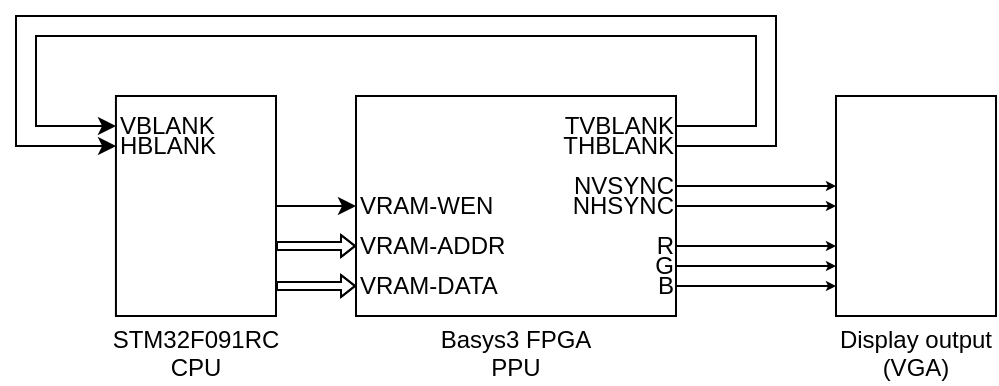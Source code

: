 <mxfile version="20.8.16" type="device" pages="3"><diagram name="level-1" id="DBE48RpXtx8JnoEt3ekA"><mxGraphModel dx="566" dy="347" grid="1" gridSize="10" guides="1" tooltips="1" connect="1" arrows="1" fold="1" page="1" pageScale="1" pageWidth="850" pageHeight="1100" math="0" shadow="0"><root><mxCell id="0"/><mxCell id="1" parent="0"/><mxCell id="5yIttXtTu1TwYloN6E0H-1" value="Basys3 FPGA&lt;br&gt;PPU" style="rounded=0;whiteSpace=wrap;html=1;spacingLeft=-50;spacingRight=-50;spacing=0;labelPosition=center;verticalLabelPosition=bottom;align=center;verticalAlign=top;" parent="1" vertex="1"><mxGeometry x="200" y="70" width="160" height="110" as="geometry"/></mxCell><mxCell id="5yIttXtTu1TwYloN6E0H-2" value="Display output&lt;br&gt;(VGA)" style="rounded=0;whiteSpace=wrap;html=1;spacingLeft=-50;spacingRight=-50;spacing=0;labelPosition=center;verticalLabelPosition=bottom;align=center;verticalAlign=top;" parent="1" vertex="1"><mxGeometry x="440" y="70" width="80" height="110" as="geometry"/></mxCell><mxCell id="KLAVmYYYXKE9ixAzbo6W-3" style="edgeStyle=orthogonalEdgeStyle;rounded=0;sketch=0;orthogonalLoop=1;jettySize=auto;html=1;shadow=0;startArrow=none;startFill=0;" parent="1" target="KLAVmYYYXKE9ixAzbo6W-2" edge="1"><mxGeometry relative="1" as="geometry"><Array as="points"><mxPoint x="170" y="125"/><mxPoint x="170" y="125"/></Array><mxPoint x="160.0" y="125" as="sourcePoint"/></mxGeometry></mxCell><mxCell id="5yIttXtTu1TwYloN6E0H-3" value="STM32F091RC&lt;br&gt;CPU" style="rounded=0;whiteSpace=wrap;html=1;spacingLeft=-50;spacingRight=-50;spacing=0;labelPosition=center;verticalLabelPosition=bottom;align=center;verticalAlign=top;" parent="1" vertex="1"><mxGeometry x="79.97" y="70" width="80.03" height="110" as="geometry"/></mxCell><mxCell id="5yIttXtTu1TwYloN6E0H-18" value="" style="endArrow=classic;html=1;rounded=0;edgeStyle=orthogonalEdgeStyle;elbow=vertical;align=left;shape=flexArrow;width=4;startWidth=6;endWidth=6;endSize=2;startSize=3;" parent="1" target="velpMuO1yKDRFmeNbPdJ-13" edge="1"><mxGeometry x="1" width="50" height="50" relative="1" as="geometry"><mxPoint x="160.0" y="165" as="sourcePoint"/><mxPoint x="260" y="410" as="targetPoint"/><Array as="points"><mxPoint x="180" y="165"/><mxPoint x="180" y="165"/></Array><mxPoint as="offset"/></mxGeometry></mxCell><mxCell id="velpMuO1yKDRFmeNbPdJ-19" style="edgeStyle=orthogonalEdgeStyle;rounded=0;orthogonalLoop=1;jettySize=auto;html=1;endSize=2;" parent="1" source="velpMuO1yKDRFmeNbPdJ-6" target="5yIttXtTu1TwYloN6E0H-2" edge="1"><mxGeometry relative="1" as="geometry"><Array as="points"><mxPoint x="410" y="115"/><mxPoint x="410" y="115"/></Array><mxPoint x="370" y="120" as="sourcePoint"/></mxGeometry></mxCell><mxCell id="velpMuO1yKDRFmeNbPdJ-20" style="edgeStyle=orthogonalEdgeStyle;rounded=0;orthogonalLoop=1;jettySize=auto;html=1;endSize=2;" parent="1" source="velpMuO1yKDRFmeNbPdJ-8" target="5yIttXtTu1TwYloN6E0H-2" edge="1"><mxGeometry relative="1" as="geometry"><Array as="points"><mxPoint x="420" y="125"/><mxPoint x="420" y="125"/></Array></mxGeometry></mxCell><mxCell id="velpMuO1yKDRFmeNbPdJ-22" style="edgeStyle=orthogonalEdgeStyle;rounded=0;orthogonalLoop=1;jettySize=auto;html=1;endSize=2;" parent="1" source="velpMuO1yKDRFmeNbPdJ-10" target="5yIttXtTu1TwYloN6E0H-2" edge="1"><mxGeometry relative="1" as="geometry"><Array as="points"><mxPoint x="380" y="155"/><mxPoint x="380" y="155"/></Array></mxGeometry></mxCell><mxCell id="velpMuO1yKDRFmeNbPdJ-11" value="VRAM-ADDR" style="text;html=1;strokeColor=none;fillColor=none;align=left;verticalAlign=middle;whiteSpace=wrap;rounded=0;spacing=0;spacingRight=-100;spacingLeft=2;" parent="1" vertex="1"><mxGeometry x="200" y="140" height="10" as="geometry"/></mxCell><mxCell id="velpMuO1yKDRFmeNbPdJ-23" style="edgeStyle=orthogonalEdgeStyle;rounded=0;orthogonalLoop=1;jettySize=auto;html=1;endSize=2;" parent="1" source="velpMuO1yKDRFmeNbPdJ-12" target="5yIttXtTu1TwYloN6E0H-2" edge="1"><mxGeometry relative="1" as="geometry"><Array as="points"><mxPoint x="380" y="165"/><mxPoint x="380" y="165"/></Array></mxGeometry></mxCell><mxCell id="velpMuO1yKDRFmeNbPdJ-13" value="VRAM-DATA" style="text;html=1;strokeColor=none;fillColor=none;align=left;verticalAlign=middle;whiteSpace=wrap;rounded=0;spacing=0;spacingRight=-100;spacingLeft=2;" parent="1" vertex="1"><mxGeometry x="200" y="160" height="10" as="geometry"/></mxCell><mxCell id="velpMuO1yKDRFmeNbPdJ-21" style="edgeStyle=orthogonalEdgeStyle;rounded=0;orthogonalLoop=1;jettySize=auto;html=1;endSize=2;" parent="1" source="velpMuO1yKDRFmeNbPdJ-14" target="5yIttXtTu1TwYloN6E0H-2" edge="1"><mxGeometry relative="1" as="geometry"><Array as="points"><mxPoint x="380" y="145"/><mxPoint x="380" y="145"/></Array></mxGeometry></mxCell><mxCell id="velpMuO1yKDRFmeNbPdJ-15" value="" style="endArrow=classic;html=1;rounded=0;edgeStyle=orthogonalEdgeStyle;elbow=vertical;align=left;shape=flexArrow;width=4;startWidth=6;endWidth=6;endSize=2;startSize=3;" parent="1" target="velpMuO1yKDRFmeNbPdJ-11" edge="1"><mxGeometry x="1" width="50" height="50" relative="1" as="geometry"><mxPoint x="160.0" y="145" as="sourcePoint"/><mxPoint x="210.0" y="125.0" as="targetPoint"/><Array as="points"><mxPoint x="180" y="145"/><mxPoint x="180" y="145"/></Array><mxPoint as="offset"/></mxGeometry></mxCell><mxCell id="KLAVmYYYXKE9ixAzbo6W-2" value="VRAM-WEN" style="text;html=1;strokeColor=none;fillColor=none;align=left;verticalAlign=middle;whiteSpace=wrap;rounded=0;spacing=0;spacingRight=-100;spacingLeft=2;" parent="1" vertex="1"><mxGeometry x="200" y="120" height="10" as="geometry"/></mxCell><mxCell id="lNlDgj40sudh8BmJfRRg-1" value="" style="group" parent="1" vertex="1" connectable="0"><mxGeometry x="360" y="140" height="30" as="geometry"/></mxCell><mxCell id="velpMuO1yKDRFmeNbPdJ-10" value="G" style="text;html=1;strokeColor=none;fillColor=none;align=right;verticalAlign=middle;whiteSpace=wrap;rounded=0;spacing=0;spacingRight=2;" parent="lNlDgj40sudh8BmJfRRg-1" vertex="1"><mxGeometry y="10" height="10" as="geometry"/></mxCell><mxCell id="velpMuO1yKDRFmeNbPdJ-12" value="B" style="text;html=1;strokeColor=none;fillColor=none;align=right;verticalAlign=middle;whiteSpace=wrap;rounded=0;spacing=0;spacingRight=2;" parent="lNlDgj40sudh8BmJfRRg-1" vertex="1"><mxGeometry y="20" height="10" as="geometry"/></mxCell><mxCell id="velpMuO1yKDRFmeNbPdJ-14" value="R" style="text;html=1;strokeColor=none;fillColor=none;align=right;verticalAlign=middle;whiteSpace=wrap;rounded=0;spacing=0;spacingRight=2;" parent="lNlDgj40sudh8BmJfRRg-1" vertex="1"><mxGeometry height="10" as="geometry"/></mxCell><mxCell id="71HMl0jUqLA2WZ6qU7Z_-1" value="" style="group" parent="1" vertex="1" connectable="0"><mxGeometry x="360" y="110" height="20" as="geometry"/></mxCell><mxCell id="velpMuO1yKDRFmeNbPdJ-6" value="NVSYNC" style="text;html=1;strokeColor=none;fillColor=none;align=right;verticalAlign=middle;whiteSpace=wrap;rounded=0;spacing=0;spacingRight=2;" parent="71HMl0jUqLA2WZ6qU7Z_-1" vertex="1"><mxGeometry height="10" as="geometry"/></mxCell><mxCell id="velpMuO1yKDRFmeNbPdJ-8" value="NHSYNC" style="text;html=1;strokeColor=none;fillColor=none;align=right;verticalAlign=middle;whiteSpace=wrap;rounded=0;spacing=0;spacingRight=2;" parent="71HMl0jUqLA2WZ6qU7Z_-1" vertex="1"><mxGeometry y="10" height="10" as="geometry"/></mxCell><mxCell id="yYbuRtbbAqzOlN9-CBbU-1" value="" style="group" parent="1" vertex="1" connectable="0"><mxGeometry x="360" y="80" height="20" as="geometry"/></mxCell><mxCell id="yYbuRtbbAqzOlN9-CBbU-2" value="TVBLANK" style="text;html=1;strokeColor=none;fillColor=none;align=right;verticalAlign=middle;whiteSpace=wrap;rounded=0;spacing=0;spacingRight=2;" parent="yYbuRtbbAqzOlN9-CBbU-1" vertex="1"><mxGeometry height="10" as="geometry"/></mxCell><mxCell id="yYbuRtbbAqzOlN9-CBbU-3" value="THBLANK" style="text;html=1;strokeColor=none;fillColor=none;align=right;verticalAlign=middle;whiteSpace=wrap;rounded=0;spacing=0;spacingRight=2;" parent="yYbuRtbbAqzOlN9-CBbU-1" vertex="1"><mxGeometry y="10" height="10" as="geometry"/></mxCell><mxCell id="yYbuRtbbAqzOlN9-CBbU-4" value="HBLANK" style="text;html=1;strokeColor=none;fillColor=none;align=left;verticalAlign=middle;whiteSpace=wrap;rounded=0;spacing=0;spacingRight=0;spacingLeft=2;" parent="1" vertex="1"><mxGeometry x="80.03" y="90" width="0.03" height="10" as="geometry"/></mxCell><mxCell id="yYbuRtbbAqzOlN9-CBbU-5" value="VBLANK" style="text;html=1;strokeColor=none;fillColor=none;align=left;verticalAlign=middle;whiteSpace=wrap;rounded=0;spacing=0;spacingRight=0;spacingLeft=2;" parent="1" vertex="1"><mxGeometry x="80" y="80" width="0.03" height="10" as="geometry"/></mxCell><mxCell id="yYbuRtbbAqzOlN9-CBbU-9" style="edgeStyle=orthogonalEdgeStyle;rounded=0;orthogonalLoop=1;jettySize=auto;html=1;entryX=0;entryY=0.5;entryDx=0;entryDy=0;" parent="1" source="yYbuRtbbAqzOlN9-CBbU-2" target="yYbuRtbbAqzOlN9-CBbU-5" edge="1"><mxGeometry relative="1" as="geometry"><Array as="points"><mxPoint x="400" y="85"/><mxPoint x="400" y="40"/><mxPoint x="40" y="40"/><mxPoint x="40" y="85"/></Array></mxGeometry></mxCell><mxCell id="yYbuRtbbAqzOlN9-CBbU-10" style="edgeStyle=orthogonalEdgeStyle;rounded=0;orthogonalLoop=1;jettySize=auto;html=1;entryX=0;entryY=0.5;entryDx=0;entryDy=0;strokeWidth=1;endSize=6;" parent="1" source="yYbuRtbbAqzOlN9-CBbU-3" target="yYbuRtbbAqzOlN9-CBbU-4" edge="1"><mxGeometry relative="1" as="geometry"><Array as="points"><mxPoint x="410" y="95"/><mxPoint x="410" y="30"/><mxPoint x="30" y="30"/><mxPoint x="30" y="95"/></Array></mxGeometry></mxCell></root></mxGraphModel></diagram><diagram id="MdQQJuunD4ehtDpxKxax" name="level-2"><mxGraphModel dx="975" dy="598" grid="1" gridSize="10" guides="1" tooltips="1" connect="1" arrows="1" fold="1" page="1" pageScale="1" pageWidth="850" pageHeight="1100" math="0" shadow="0"><root><mxCell id="0"/><mxCell id="1" parent="0"/><mxCell id="5Cf9vH4vzOKvy5ulrHjL-83" value="pipeline stage 1-2" style="endArrow=none;html=1;rounded=0;shadow=0;dashed=1;sketch=0;labelPosition=right;verticalLabelPosition=middle;align=right;verticalAlign=bottom;opacity=50;" parent="1" edge="1"><mxGeometry x="1" width="50" height="50" relative="1" as="geometry"><mxPoint y="130" as="sourcePoint"/><mxPoint x="630" y="130" as="targetPoint"/><mxPoint as="offset"/></mxGeometry></mxCell><mxCell id="5Cf9vH4vzOKvy5ulrHjL-87" value="pipeline stage 5" style="endArrow=none;html=1;rounded=0;shadow=0;dashed=1;sketch=0;labelPosition=right;verticalLabelPosition=middle;align=right;verticalAlign=bottom;opacity=50;" parent="1" edge="1"><mxGeometry x="1" width="50" height="50" relative="1" as="geometry"><mxPoint y="370" as="sourcePoint"/><mxPoint x="630" y="370" as="targetPoint"/><mxPoint as="offset"/></mxGeometry></mxCell><mxCell id="NryI2nnm7culigx5ueKd-5" value="pipeline stage 3-4" style="endArrow=none;html=1;rounded=0;shadow=0;dashed=1;sketch=0;labelPosition=right;verticalLabelPosition=middle;align=right;verticalAlign=bottom;opacity=50;" parent="1" edge="1"><mxGeometry x="1" width="50" height="50" relative="1" as="geometry"><mxPoint y="220" as="sourcePoint"/><mxPoint x="630" y="220" as="targetPoint"/><mxPoint as="offset"/></mxGeometry></mxCell><mxCell id="5Cf9vH4vzOKvy5ulrHjL-67" value="sprite info" style="edgeStyle=orthogonalEdgeStyle;rounded=0;sketch=0;orthogonalLoop=1;jettySize=auto;html=1;shadow=0;startArrow=none;startFill=0;verticalAlign=bottom;spacingBottom=8;" parent="1" source="5Cf9vH4vzOKvy5ulrHjL-41" target="5Cf9vH4vzOKvy5ulrHjL-53" edge="1"><mxGeometry x="1" relative="1" as="geometry"><mxPoint as="offset"/></mxGeometry></mxCell><mxCell id="5Cf9vH4vzOKvy5ulrHjL-75" value="TMM" style="edgeStyle=orthogonalEdgeStyle;shape=flexArrow;rounded=0;sketch=0;orthogonalLoop=1;jettySize=auto;html=1;shadow=0;startArrow=block;startFill=0;endArrow=none;endFill=0;" parent="1" source="5Cf9vH4vzOKvy5ulrHjL-53" target="5Cf9vH4vzOKvy5ulrHjL-40" edge="1"><mxGeometry relative="1" as="geometry"><Array as="points"><mxPoint x="350" y="180"/><mxPoint x="350" y="180"/></Array><mxPoint as="offset"/></mxGeometry></mxCell><mxCell id="5Cf9vH4vzOKvy5ulrHjL-41" value="Background sprite info" style="rounded=0;whiteSpace=wrap;html=1;" parent="1" vertex="1"><mxGeometry x="240" y="40" width="80" height="80" as="geometry"/></mxCell><mxCell id="5Cf9vH4vzOKvy5ulrHjL-65" value="sprite info" style="edgeStyle=orthogonalEdgeStyle;rounded=0;sketch=0;orthogonalLoop=1;jettySize=auto;html=1;shadow=0;startArrow=none;startFill=0;verticalAlign=bottom;spacingBottom=8;" parent="1" source="5Cf9vH4vzOKvy5ulrHjL-43" target="5Cf9vH4vzOKvy5ulrHjL-57" edge="1"><mxGeometry x="1" relative="1" as="geometry"><mxPoint as="offset"/></mxGeometry></mxCell><mxCell id="5Cf9vH4vzOKvy5ulrHjL-73" value="TMM" style="edgeStyle=orthogonalEdgeStyle;rounded=0;sketch=0;orthogonalLoop=1;jettySize=auto;html=1;shadow=0;startArrow=none;startFill=0;shape=flexArrow;dashed=1;" parent="1" source="NryI2nnm7culigx5ueKd-3" target="5Cf9vH4vzOKvy5ulrHjL-57" edge="1"><mxGeometry relative="1" as="geometry"><Array as="points"><mxPoint x="110" y="180"/><mxPoint x="110" y="180"/></Array><mxPoint x="370" y="-20" as="sourcePoint"/></mxGeometry></mxCell><mxCell id="5Cf9vH4vzOKvy5ulrHjL-43" value="Foreground sprite info" style="rounded=0;whiteSpace=wrap;html=1;" parent="1" vertex="1"><mxGeometry x="150" y="40" width="80" height="40" as="geometry"/></mxCell><mxCell id="5Cf9vH4vzOKvy5ulrHjL-70" value="global palette index" style="edgeStyle=orthogonalEdgeStyle;rounded=0;sketch=0;orthogonalLoop=1;jettySize=auto;html=1;shadow=0;startArrow=none;startFill=0;" parent="1" source="5Cf9vH4vzOKvy5ulrHjL-44" target="5Cf9vH4vzOKvy5ulrHjL-48" edge="1"><mxGeometry relative="1" as="geometry"/></mxCell><mxCell id="5Cf9vH4vzOKvy5ulrHjL-44" value="Compositor" style="rounded=0;whiteSpace=wrap;html=1;" parent="1" vertex="1"><mxGeometry x="240" y="240" width="80" height="40" as="geometry"/></mxCell><mxCell id="rq75ds9a1dO3QxOp4wKL-1" style="edgeStyle=orthogonalEdgeStyle;rounded=0;sketch=0;orthogonalLoop=1;jettySize=auto;html=1;shadow=0;startArrow=none;startFill=0;exitX=0.25;exitY=1;exitDx=0;exitDy=0;" parent="1" source="9KQGuUNWAf0LBUd-UVnW-1" target="5Cf9vH4vzOKvy5ulrHjL-43" edge="1"><mxGeometry relative="1" as="geometry"><Array as="points"><mxPoint x="260" y="460"/><mxPoint x="20" y="460"/><mxPoint x="20" y="20"/><mxPoint x="190" y="20"/></Array><mxPoint x="260" y="460" as="sourcePoint"/></mxGeometry></mxCell><mxCell id="rq75ds9a1dO3QxOp4wKL-2" style="edgeStyle=orthogonalEdgeStyle;rounded=0;sketch=0;orthogonalLoop=1;jettySize=auto;html=1;shadow=0;startArrow=none;startFill=0;exitX=0.25;exitY=1;exitDx=0;exitDy=0;" parent="1" source="9KQGuUNWAf0LBUd-UVnW-1" target="5Cf9vH4vzOKvy5ulrHjL-41" edge="1"><mxGeometry relative="1" as="geometry"><Array as="points"><mxPoint x="260" y="460"/><mxPoint x="20" y="460"/><mxPoint x="20" y="20"/><mxPoint x="280" y="20"/></Array><mxPoint x="260" y="460" as="sourcePoint"/></mxGeometry></mxCell><mxCell id="5Cf9vH4vzOKvy5ulrHjL-71" style="edgeStyle=orthogonalEdgeStyle;rounded=0;sketch=0;orthogonalLoop=1;jettySize=auto;html=1;shadow=0;startArrow=none;startFill=0;" parent="1" source="5Cf9vH4vzOKvy5ulrHjL-48" edge="1"><mxGeometry relative="1" as="geometry"><mxPoint x="280" y="400" as="targetPoint"/></mxGeometry></mxCell><mxCell id="5Cf9vH4vzOKvy5ulrHjL-72" value="rgb value" style="edgeStyle=orthogonalEdgeStyle;rounded=0;sketch=0;orthogonalLoop=1;jettySize=auto;html=1;shadow=0;startArrow=none;startFill=0;" parent="1" source="5Cf9vH4vzOKvy5ulrHjL-48" target="9KQGuUNWAf0LBUd-UVnW-1" edge="1"><mxGeometry relative="1" as="geometry"><mxPoint x="280" y="400" as="targetPoint"/></mxGeometry></mxCell><mxCell id="5Cf9vH4vzOKvy5ulrHjL-81" value="PAL" style="edgeStyle=orthogonalEdgeStyle;shape=flexArrow;rounded=0;sketch=0;orthogonalLoop=1;jettySize=auto;html=1;shadow=0;startArrow=block;startFill=0;" parent="1" source="5Cf9vH4vzOKvy5ulrHjL-48" target="5Cf9vH4vzOKvy5ulrHjL-40" edge="1"><mxGeometry relative="1" as="geometry"><Array as="points"><mxPoint x="360" y="340"/><mxPoint x="360" y="340"/></Array></mxGeometry></mxCell><mxCell id="5Cf9vH4vzOKvy5ulrHjL-48" value="Palette lookup" style="rounded=0;whiteSpace=wrap;html=1;" parent="1" vertex="1"><mxGeometry x="240" y="320" width="80" height="40" as="geometry"/></mxCell><mxCell id="5Cf9vH4vzOKvy5ulrHjL-69" style="edgeStyle=orthogonalEdgeStyle;rounded=0;sketch=0;orthogonalLoop=1;jettySize=auto;html=1;shadow=0;startArrow=none;startFill=0;" parent="1" source="5Cf9vH4vzOKvy5ulrHjL-53" target="5Cf9vH4vzOKvy5ulrHjL-44" edge="1"><mxGeometry relative="1" as="geometry"/></mxCell><mxCell id="5Cf9vH4vzOKvy5ulrHjL-79" value="BAM" style="edgeStyle=orthogonalEdgeStyle;shape=flexArrow;rounded=0;sketch=0;orthogonalLoop=1;jettySize=auto;html=1;shadow=0;startArrow=none;startFill=0;" parent="1" source="5Cf9vH4vzOKvy5ulrHjL-40" target="5Cf9vH4vzOKvy5ulrHjL-41" edge="1"><mxGeometry relative="1" as="geometry"><Array as="points"><mxPoint x="340" y="60"/><mxPoint x="340" y="60"/></Array></mxGeometry></mxCell><mxCell id="5Cf9vH4vzOKvy5ulrHjL-80" value="AUX" style="edgeStyle=orthogonalEdgeStyle;shape=flexArrow;rounded=0;sketch=0;orthogonalLoop=1;jettySize=auto;html=1;shadow=0;startArrow=block;startFill=0;" parent="1" source="5Cf9vH4vzOKvy5ulrHjL-41" target="5Cf9vH4vzOKvy5ulrHjL-40" edge="1"><mxGeometry relative="1" as="geometry"><Array as="points"><mxPoint x="360" y="100"/><mxPoint x="360" y="100"/></Array></mxGeometry></mxCell><mxCell id="5Cf9vH4vzOKvy5ulrHjL-53" value="Sprite render" style="rounded=0;whiteSpace=wrap;html=1;" parent="1" vertex="1"><mxGeometry x="240" y="160" width="80" height="40" as="geometry"/></mxCell><mxCell id="5Cf9vH4vzOKvy5ulrHjL-68" value="pixel data" style="edgeStyle=orthogonalEdgeStyle;rounded=0;sketch=0;orthogonalLoop=1;jettySize=auto;html=1;shadow=0;startArrow=none;startFill=0;" parent="1" source="5Cf9vH4vzOKvy5ulrHjL-57" target="5Cf9vH4vzOKvy5ulrHjL-44" edge="1"><mxGeometry x="-0.2" relative="1" as="geometry"><Array as="points"><mxPoint x="220" y="210"/><mxPoint x="280" y="210"/></Array><mxPoint as="offset"/></mxGeometry></mxCell><mxCell id="5Cf9vH4vzOKvy5ulrHjL-74" value="FAM" style="edgeStyle=orthogonalEdgeStyle;shape=flexArrow;rounded=0;sketch=0;orthogonalLoop=1;jettySize=auto;html=1;shadow=0;startArrow=block;startFill=0;" parent="1" source="5Cf9vH4vzOKvy5ulrHjL-43" target="NryI2nnm7culigx5ueKd-3" edge="1"><mxGeometry relative="1" as="geometry"><Array as="points"><mxPoint x="90" y="60"/><mxPoint x="90" y="60"/></Array><mxPoint x="370" y="-100" as="targetPoint"/></mxGeometry></mxCell><mxCell id="5Cf9vH4vzOKvy5ulrHjL-57" value="Sprite render" style="rounded=0;whiteSpace=wrap;html=1;" parent="1" vertex="1"><mxGeometry x="150" y="160" width="80" height="40" as="geometry"/></mxCell><mxCell id="5Cf9vH4vzOKvy5ulrHjL-76" value="TMM" style="edgeStyle=orthogonalEdgeStyle;shape=flexArrow;rounded=0;sketch=0;orthogonalLoop=1;jettySize=auto;html=1;shadow=0;startArrow=block;startFill=0;endArrow=none;endFill=0;" parent="1" source="5Cf9vH4vzOKvy5ulrHjL-61" target="5Cf9vH4vzOKvy5ulrHjL-40" edge="1"><mxGeometry relative="1" as="geometry"><Array as="points"><mxPoint x="490" y="180"/><mxPoint x="490" y="180"/></Array></mxGeometry></mxCell><mxCell id="5Cf9vH4vzOKvy5ulrHjL-61" value="Tilemap memory" style="rounded=0;whiteSpace=wrap;html=1;" parent="1" vertex="1"><mxGeometry x="510" y="160" width="120" height="40" as="geometry"/></mxCell><mxCell id="5Cf9vH4vzOKvy5ulrHjL-78" value="BAM" style="edgeStyle=orthogonalEdgeStyle;shape=flexArrow;rounded=0;sketch=0;orthogonalLoop=1;jettySize=auto;html=1;shadow=0;startArrow=none;startFill=0;" parent="1" source="5Cf9vH4vzOKvy5ulrHjL-40" target="5Cf9vH4vzOKvy5ulrHjL-63" edge="1"><mxGeometry relative="1" as="geometry"><Array as="points"><mxPoint x="460" y="60"/><mxPoint x="460" y="60"/></Array></mxGeometry></mxCell><mxCell id="5Cf9vH4vzOKvy5ulrHjL-63" value="Background attribute memory" style="rounded=0;whiteSpace=wrap;html=1;" parent="1" vertex="1"><mxGeometry x="510" y="40" width="120" height="40" as="geometry"/></mxCell><mxCell id="rq75ds9a1dO3QxOp4wKL-3" value="screen position" style="text;html=1;strokeColor=none;fillColor=none;align=center;verticalAlign=middle;whiteSpace=wrap;rounded=0;labelBackgroundColor=default;" parent="1" vertex="1"><mxGeometry x="90" y="450" width="100" height="20" as="geometry"/></mxCell><mxCell id="5Cf9vH4vzOKvy5ulrHjL-40" value="PPU RAM bus" style="rounded=0;whiteSpace=wrap;html=1;verticalAlign=top;horizontal=0;direction=west;align=right;spacingTop=0;spacingRight=8;" parent="1" vertex="1"><mxGeometry x="400" y="40" width="30" height="320" as="geometry"/></mxCell><mxCell id="NryI2nnm7culigx5ueKd-3" value="PPU RAM bus" style="rounded=0;whiteSpace=wrap;html=1;verticalAlign=top;horizontal=0;direction=west;align=right;spacingTop=0;spacingRight=8;" parent="1" vertex="1"><mxGeometry x="40" y="40" width="30" height="160" as="geometry"/></mxCell><mxCell id="9KQGuUNWAf0LBUd-UVnW-1" value="Display controller" style="rounded=0;whiteSpace=wrap;html=1;" parent="1" vertex="1"><mxGeometry x="240" y="400" width="80" height="40" as="geometry"/></mxCell><mxCell id="9KQGuUNWAf0LBUd-UVnW-2" value="VGA signal" style="edgeStyle=orthogonalEdgeStyle;rounded=0;sketch=0;orthogonalLoop=1;jettySize=auto;html=1;shadow=0;startArrow=none;startFill=0;exitX=0.75;exitY=1;exitDx=0;exitDy=0;" parent="1" source="9KQGuUNWAf0LBUd-UVnW-1" edge="1"><mxGeometry relative="1" as="geometry"><mxPoint x="300" y="480" as="targetPoint"/><Array as="points"/><mxPoint as="offset"/><mxPoint x="310" y="560" as="sourcePoint"/></mxGeometry></mxCell></root></mxGraphModel></diagram><diagram id="lj51MlK96fuJFRP7cw84" name="level-3"><mxGraphModel dx="2264" dy="867" grid="1" gridSize="10" guides="1" tooltips="1" connect="1" arrows="1" fold="1" page="1" pageScale="1" pageWidth="850" pageHeight="1100" math="0" shadow="0"><root><mxCell id="0"/><mxCell id="1" parent="0"/><mxCell id="wEA3DHw5RLQjISUzEbIX-6" style="edgeStyle=orthogonalEdgeStyle;rounded=0;orthogonalLoop=1;jettySize=auto;html=1;entryX=0;entryY=0;entryDx=0;entryDy=0;" parent="1" source="EM9Dl4sIMjbmbU_NA9_9-7" target="bjCuhUbFX2v8YqsDo6B7-15" edge="1"><mxGeometry relative="1" as="geometry"><mxPoint x="250" y="350" as="targetPoint"/><Array as="points"><mxPoint x="200" y="395"/><mxPoint x="200" y="170"/><mxPoint x="-430" y="170"/><mxPoint x="-430" y="270"/></Array></mxGeometry></mxCell><mxCell id="wEA3DHw5RLQjISUzEbIX-7" style="edgeStyle=orthogonalEdgeStyle;rounded=0;orthogonalLoop=1;jettySize=auto;html=1;entryX=0;entryY=0;entryDx=0;entryDy=0;" parent="1" source="EM9Dl4sIMjbmbU_NA9_9-6" target="bjCuhUbFX2v8YqsDo6B7-14" edge="1"><mxGeometry relative="1" as="geometry"><mxPoint x="240" y="350" as="targetPoint"/><Array as="points"><mxPoint x="190" y="385"/><mxPoint x="190" y="180"/><mxPoint x="-420" y="180"/><mxPoint x="-420" y="260"/></Array></mxGeometry></mxCell><mxCell id="wEA3DHw5RLQjISUzEbIX-11" style="edgeStyle=orthogonalEdgeStyle;rounded=0;orthogonalLoop=1;jettySize=auto;html=1;entryX=0;entryY=0;entryDx=0;entryDy=0;" parent="1" source="EM9Dl4sIMjbmbU_NA9_9-28" target="EM9Dl4sIMjbmbU_NA9_9-14" edge="1"><mxGeometry relative="1" as="geometry"><Array as="points"/></mxGeometry></mxCell><mxCell id="wEA3DHw5RLQjISUzEbIX-12" style="edgeStyle=orthogonalEdgeStyle;rounded=0;orthogonalLoop=1;jettySize=auto;html=1;entryX=0;entryY=0;entryDx=0;entryDy=0;" parent="1" source="EM9Dl4sIMjbmbU_NA9_9-29" target="EM9Dl4sIMjbmbU_NA9_9-15" edge="1"><mxGeometry relative="1" as="geometry"><Array as="points"/></mxGeometry></mxCell><mxCell id="wEA3DHw5RLQjISUzEbIX-13" style="edgeStyle=orthogonalEdgeStyle;rounded=0;orthogonalLoop=1;jettySize=auto;html=1;entryX=0;entryY=0;entryDx=0;entryDy=0;" parent="1" source="EM9Dl4sIMjbmbU_NA9_9-30" target="EM9Dl4sIMjbmbU_NA9_9-16" edge="1"><mxGeometry relative="1" as="geometry"><Array as="points"/></mxGeometry></mxCell><mxCell id="wEA3DHw5RLQjISUzEbIX-41" value="" style="group" parent="1" vertex="1" connectable="0"><mxGeometry x="-820" y="50" width="40" height="30" as="geometry"/></mxCell><mxCell id="wEA3DHw5RLQjISUzEbIX-38" value="100MHz" style="rounded=0;whiteSpace=wrap;html=1;spacingLeft=-50;spacingRight=-50;labelPosition=center;verticalLabelPosition=bottom;align=center;verticalAlign=top;spacing=0;" parent="wEA3DHw5RLQjISUzEbIX-41" vertex="1"><mxGeometry width="40" height="30" as="geometry"/></mxCell><mxCell id="wEA3DHw5RLQjISUzEbIX-40" value="CLK" style="text;html=1;strokeColor=none;fillColor=none;align=right;verticalAlign=middle;whiteSpace=wrap;rounded=0;spacing=0;spacingRight=2;" parent="wEA3DHw5RLQjISUzEbIX-41" vertex="1"><mxGeometry x="40" y="10" height="9.375" as="geometry"/></mxCell><mxCell id="g8MuYQqRyjTqkSnNG5VP-3" value="" style="group" parent="1" vertex="1" connectable="0"><mxGeometry x="-20" y="350" width="80" height="110" as="geometry"/></mxCell><mxCell id="RpbNCyJe_ohjGMJJr0fz-12" value="Palette lookup" style="rounded=0;whiteSpace=wrap;html=1;verticalAlign=top;spacingLeft=-50;spacingRight=-50;labelPosition=center;verticalLabelPosition=bottom;align=center;spacing=0;" parent="g8MuYQqRyjTqkSnNG5VP-3" vertex="1"><mxGeometry width="80" height="110" as="geometry"/></mxCell><mxCell id="EM9Dl4sIMjbmbU_NA9_9-19" value="CLK" style="text;html=1;strokeColor=none;fillColor=none;align=left;verticalAlign=middle;whiteSpace=wrap;rounded=0;spacing=0;spacingRight=0;spacingLeft=2;" parent="g8MuYQqRyjTqkSnNG5VP-3" vertex="1"><mxGeometry y="8" height="10" as="geometry"/></mxCell><mxCell id="EM9Dl4sIMjbmbU_NA9_9-20" value="CIDX" style="text;html=1;strokeColor=none;fillColor=none;align=left;verticalAlign=middle;whiteSpace=wrap;rounded=0;spacing=0;spacingRight=0;spacingLeft=2;" parent="g8MuYQqRyjTqkSnNG5VP-3" vertex="1"><mxGeometry y="30" height="10" as="geometry"/></mxCell><mxCell id="wEA3DHw5RLQjISUzEbIX-14" value="" style="group" parent="g8MuYQqRyjTqkSnNG5VP-3" vertex="1" connectable="0"><mxGeometry y="70" height="30" as="geometry"/></mxCell><mxCell id="EM9Dl4sIMjbmbU_NA9_9-22" value="WEN" style="text;html=1;strokeColor=none;fillColor=none;align=left;verticalAlign=middle;whiteSpace=wrap;rounded=0;spacing=0;spacingRight=0;spacingLeft=2;" parent="wEA3DHw5RLQjISUzEbIX-14" vertex="1"><mxGeometry height="10" as="geometry"/></mxCell><mxCell id="EM9Dl4sIMjbmbU_NA9_9-23" value="ADDR" style="text;html=1;strokeColor=none;fillColor=none;align=left;verticalAlign=middle;whiteSpace=wrap;rounded=0;spacing=0;spacingRight=0;spacingLeft=2;" parent="wEA3DHw5RLQjISUzEbIX-14" vertex="1"><mxGeometry y="10" height="10" as="geometry"/></mxCell><mxCell id="EM9Dl4sIMjbmbU_NA9_9-24" value="DATA" style="text;html=1;strokeColor=none;fillColor=none;align=left;verticalAlign=middle;whiteSpace=wrap;rounded=0;spacing=0;spacingRight=0;spacingLeft=2;" parent="wEA3DHw5RLQjISUzEbIX-14" vertex="1"><mxGeometry y="20" height="10" as="geometry"/></mxCell><mxCell id="wEA3DHw5RLQjISUzEbIX-19" value="" style="group" parent="g8MuYQqRyjTqkSnNG5VP-3" vertex="1" connectable="0"><mxGeometry x="80" y="50" height="30" as="geometry"/></mxCell><mxCell id="EM9Dl4sIMjbmbU_NA9_9-28" value="R" style="text;html=1;strokeColor=none;fillColor=none;align=right;verticalAlign=middle;whiteSpace=wrap;rounded=0;spacing=0;spacingRight=2;" parent="wEA3DHw5RLQjISUzEbIX-19" vertex="1"><mxGeometry height="10" as="geometry"/></mxCell><mxCell id="EM9Dl4sIMjbmbU_NA9_9-29" value="G" style="text;html=1;strokeColor=none;fillColor=none;align=right;verticalAlign=middle;whiteSpace=wrap;rounded=0;spacing=0;spacingRight=2;" parent="wEA3DHw5RLQjISUzEbIX-19" vertex="1"><mxGeometry y="10" height="10" as="geometry"/></mxCell><mxCell id="EM9Dl4sIMjbmbU_NA9_9-30" value="B" style="text;html=1;strokeColor=none;fillColor=none;align=right;verticalAlign=middle;whiteSpace=wrap;rounded=0;spacing=0;spacingRight=2;" parent="wEA3DHw5RLQjISUzEbIX-19" vertex="1"><mxGeometry y="20" height="10" as="geometry"/></mxCell><mxCell id="g8MuYQqRyjTqkSnNG5VP-2" value="RESET" style="text;html=1;strokeColor=none;fillColor=none;align=left;verticalAlign=middle;whiteSpace=wrap;rounded=0;spacing=0;spacingRight=0;spacingLeft=2;" parent="g8MuYQqRyjTqkSnNG5VP-3" vertex="1"><mxGeometry y="50" height="10" as="geometry"/></mxCell><mxCell id="g8MuYQqRyjTqkSnNG5VP-18" style="edgeStyle=orthogonalEdgeStyle;rounded=0;orthogonalLoop=1;jettySize=auto;html=1;entryX=0;entryY=0;entryDx=0;entryDy=0;" parent="1" source="Tf6Ak-pTBCc5z1zwRQ5l-20" target="EM9Dl4sIMjbmbU_NA9_9-22" edge="1"><mxGeometry relative="1" as="geometry"><mxPoint x="-70" y="420" as="targetPoint"/><Array as="points"><mxPoint x="-40" y="195"/><mxPoint x="-40" y="425"/></Array></mxGeometry></mxCell><mxCell id="g8MuYQqRyjTqkSnNG5VP-20" value="" style="group" parent="1" vertex="1" connectable="0"><mxGeometry x="-740" y="150" width="80" height="70" as="geometry"/></mxCell><mxCell id="9ODFVnU23KS44HdE9Q74-1" value="Address decoder" style="rounded=0;whiteSpace=wrap;html=1;spacingLeft=-50;spacingRight=-50;labelPosition=center;verticalLabelPosition=bottom;align=center;verticalAlign=top;spacing=0;" parent="g8MuYQqRyjTqkSnNG5VP-20" vertex="1"><mxGeometry width="80" height="70" as="geometry"/></mxCell><mxCell id="g8MuYQqRyjTqkSnNG5VP-13" value="" style="group" parent="g8MuYQqRyjTqkSnNG5VP-20" vertex="1" connectable="0"><mxGeometry y="10" height="20" as="geometry"/></mxCell><mxCell id="Tf6Ak-pTBCc5z1zwRQ5l-16" value="WEN" style="text;html=1;strokeColor=none;fillColor=none;align=left;verticalAlign=middle;whiteSpace=wrap;rounded=0;spacing=0;spacingRight=0;spacingLeft=2;" parent="g8MuYQqRyjTqkSnNG5VP-13" vertex="1"><mxGeometry height="10" as="geometry"/></mxCell><mxCell id="g8MuYQqRyjTqkSnNG5VP-6" value="ADDR" style="text;html=1;strokeColor=none;fillColor=none;align=left;verticalAlign=middle;whiteSpace=wrap;rounded=0;spacing=0;spacingRight=0;spacingLeft=2;" parent="g8MuYQqRyjTqkSnNG5VP-13" vertex="1"><mxGeometry y="10" height="10" as="geometry"/></mxCell><mxCell id="g8MuYQqRyjTqkSnNG5VP-19" value="" style="group" parent="g8MuYQqRyjTqkSnNG5VP-20" vertex="1" connectable="0"><mxGeometry x="80" y="10" height="50" as="geometry"/></mxCell><mxCell id="Tf6Ak-pTBCc5z1zwRQ5l-21" value="AUX" style="text;html=1;strokeColor=none;fillColor=none;align=right;verticalAlign=middle;whiteSpace=wrap;rounded=0;spacing=0;spacingRight=2;" parent="g8MuYQqRyjTqkSnNG5VP-19" vertex="1"><mxGeometry y="40" height="10" as="geometry"/></mxCell><mxCell id="Tf6Ak-pTBCc5z1zwRQ5l-20" value="PAL" style="text;html=1;strokeColor=none;fillColor=none;align=right;verticalAlign=middle;whiteSpace=wrap;rounded=0;spacing=0;spacingRight=2;" parent="g8MuYQqRyjTqkSnNG5VP-19" vertex="1"><mxGeometry y="30" height="10" as="geometry"/></mxCell><mxCell id="Tf6Ak-pTBCc5z1zwRQ5l-19" value="FAM" style="text;html=1;strokeColor=none;fillColor=none;align=right;verticalAlign=middle;whiteSpace=wrap;rounded=0;spacing=0;spacingRight=2;" parent="g8MuYQqRyjTqkSnNG5VP-19" vertex="1"><mxGeometry y="20" height="10" as="geometry"/></mxCell><mxCell id="Tf6Ak-pTBCc5z1zwRQ5l-18" value="BAM" style="text;html=1;strokeColor=none;fillColor=none;align=right;verticalAlign=middle;whiteSpace=wrap;rounded=0;spacing=0;spacingRight=2;" parent="g8MuYQqRyjTqkSnNG5VP-19" vertex="1"><mxGeometry y="10" height="10" as="geometry"/></mxCell><mxCell id="Tf6Ak-pTBCc5z1zwRQ5l-17" value="TMM" style="text;html=1;strokeColor=none;fillColor=none;align=right;verticalAlign=middle;whiteSpace=wrap;rounded=0;spacing=0;spacingRight=2;" parent="g8MuYQqRyjTqkSnNG5VP-19" vertex="1"><mxGeometry height="10" as="geometry"/></mxCell><mxCell id="g8MuYQqRyjTqkSnNG5VP-37" style="edgeStyle=orthogonalEdgeStyle;rounded=0;orthogonalLoop=1;jettySize=auto;html=1;entryX=0;entryY=0;entryDx=0;entryDy=0;" parent="1" source="wEA3DHw5RLQjISUzEbIX-40" target="g8MuYQqRyjTqkSnNG5VP-25" edge="1"><mxGeometry relative="1" as="geometry"/></mxCell><mxCell id="g8MuYQqRyjTqkSnNG5VP-40" value="" style="group" parent="1" vertex="1" connectable="0"><mxGeometry x="-700" y="50" width="80" height="70" as="geometry"/></mxCell><mxCell id="g8MuYQqRyjTqkSnNG5VP-23" value="Pipeline clock edge generator" style="rounded=0;whiteSpace=wrap;html=1;spacingLeft=-50;spacingRight=-50;labelPosition=center;verticalLabelPosition=bottom;align=center;verticalAlign=top;spacing=0;" parent="g8MuYQqRyjTqkSnNG5VP-40" vertex="1"><mxGeometry width="80" height="70" as="geometry"/></mxCell><mxCell id="g8MuYQqRyjTqkSnNG5VP-35" value="" style="group" parent="g8MuYQqRyjTqkSnNG5VP-40" vertex="1" connectable="0"><mxGeometry x="80" y="10" height="50" as="geometry"/></mxCell><mxCell id="g8MuYQqRyjTqkSnNG5VP-28" value="S5" style="text;html=1;strokeColor=none;fillColor=none;align=right;verticalAlign=middle;whiteSpace=wrap;rounded=0;spacing=0;spacingRight=2;" parent="g8MuYQqRyjTqkSnNG5VP-35" vertex="1"><mxGeometry y="40" height="10" as="geometry"/></mxCell><mxCell id="g8MuYQqRyjTqkSnNG5VP-29" value="S4" style="text;html=1;strokeColor=none;fillColor=none;align=right;verticalAlign=middle;whiteSpace=wrap;rounded=0;spacing=0;spacingRight=2;" parent="g8MuYQqRyjTqkSnNG5VP-35" vertex="1"><mxGeometry y="30" height="10" as="geometry"/></mxCell><mxCell id="g8MuYQqRyjTqkSnNG5VP-30" value="S3" style="text;html=1;strokeColor=none;fillColor=none;align=right;verticalAlign=middle;whiteSpace=wrap;rounded=0;spacing=0;spacingRight=2;" parent="g8MuYQqRyjTqkSnNG5VP-35" vertex="1"><mxGeometry y="20" height="10" as="geometry"/></mxCell><mxCell id="g8MuYQqRyjTqkSnNG5VP-31" value="S2" style="text;html=1;strokeColor=none;fillColor=none;align=right;verticalAlign=middle;whiteSpace=wrap;rounded=0;spacing=0;spacingRight=2;" parent="g8MuYQqRyjTqkSnNG5VP-35" vertex="1"><mxGeometry y="10" height="10" as="geometry"/></mxCell><mxCell id="g8MuYQqRyjTqkSnNG5VP-32" value="S1" style="text;html=1;strokeColor=none;fillColor=none;align=right;verticalAlign=middle;whiteSpace=wrap;rounded=0;spacing=0;spacingRight=2;" parent="g8MuYQqRyjTqkSnNG5VP-35" vertex="1"><mxGeometry height="10" as="geometry"/></mxCell><mxCell id="g8MuYQqRyjTqkSnNG5VP-39" value="" style="group" parent="g8MuYQqRyjTqkSnNG5VP-40" vertex="1" connectable="0"><mxGeometry y="10" height="20" as="geometry"/></mxCell><mxCell id="g8MuYQqRyjTqkSnNG5VP-25" value="CLK" style="text;html=1;strokeColor=none;fillColor=none;align=left;verticalAlign=middle;whiteSpace=wrap;rounded=0;spacing=0;spacingRight=0;spacingLeft=2;" parent="g8MuYQqRyjTqkSnNG5VP-39" vertex="1"><mxGeometry height="10" as="geometry"/></mxCell><mxCell id="g8MuYQqRyjTqkSnNG5VP-26" value="RESET" style="text;html=1;strokeColor=none;fillColor=none;align=left;verticalAlign=middle;whiteSpace=wrap;rounded=0;spacing=0;spacingRight=0;spacingLeft=2;" parent="g8MuYQqRyjTqkSnNG5VP-39" vertex="1"><mxGeometry y="10" height="10" as="geometry"/></mxCell><mxCell id="g8MuYQqRyjTqkSnNG5VP-79" value="" style="group" parent="1" vertex="1" connectable="0"><mxGeometry x="-190" y="370" width="120" height="110" as="geometry"/></mxCell><mxCell id="RpbNCyJe_ohjGMJJr0fz-6" value="Compositor" style="rounded=0;whiteSpace=wrap;html=1;spacingLeft=-50;spacingRight=-50;labelPosition=center;verticalLabelPosition=bottom;align=center;verticalAlign=top;spacing=0;" parent="g8MuYQqRyjTqkSnNG5VP-79" vertex="1"><mxGeometry width="120" height="110" as="geometry"/></mxCell><mxCell id="g8MuYQqRyjTqkSnNG5VP-64" value="CIDX" style="text;html=1;strokeColor=none;fillColor=none;align=right;verticalAlign=middle;whiteSpace=wrap;rounded=0;spacing=0;spacingRight=2;" parent="g8MuYQqRyjTqkSnNG5VP-79" vertex="1"><mxGeometry x="120" y="10" height="10" as="geometry"/></mxCell><mxCell id="g8MuYQqRyjTqkSnNG5VP-73" value="BGEN" style="text;html=1;strokeColor=none;fillColor=none;align=right;verticalAlign=middle;whiteSpace=wrap;rounded=0;spacing=0;spacingRight=2;" parent="g8MuYQqRyjTqkSnNG5VP-79" vertex="1"><mxGeometry x="120" y="30" height="10" as="geometry"/></mxCell><mxCell id="g8MuYQqRyjTqkSnNG5VP-75" value="CIDX" style="text;html=1;strokeColor=none;fillColor=none;align=left;verticalAlign=middle;whiteSpace=wrap;rounded=0;spacing=0;spacingRight=0;spacingLeft=2;" parent="g8MuYQqRyjTqkSnNG5VP-79" vertex="1"><mxGeometry y="10" height="10" as="geometry"/></mxCell><mxCell id="9ePOu52QdGpPpxVl_8F--40" value="" style="group" parent="g8MuYQqRyjTqkSnNG5VP-79" vertex="1" connectable="0"><mxGeometry y="50" width="120" height="50" as="geometry"/></mxCell><mxCell id="g8MuYQqRyjTqkSnNG5VP-70" value="" style="group" parent="9ePOu52QdGpPpxVl_8F--40" vertex="1" connectable="0"><mxGeometry height="50" as="geometry"/></mxCell><mxCell id="g8MuYQqRyjTqkSnNG5VP-57" value="FG00HIT" style="text;html=1;strokeColor=none;fillColor=none;align=left;verticalAlign=middle;whiteSpace=wrap;rounded=0;spacing=0;spacingRight=0;spacingLeft=2;" parent="g8MuYQqRyjTqkSnNG5VP-70" vertex="1"><mxGeometry height="10" as="geometry"/></mxCell><mxCell id="g8MuYQqRyjTqkSnNG5VP-58" value="FG01HIT" style="text;html=1;strokeColor=none;fillColor=none;align=left;verticalAlign=middle;whiteSpace=wrap;rounded=0;spacing=0;spacingRight=0;spacingLeft=2;" parent="g8MuYQqRyjTqkSnNG5VP-70" vertex="1"><mxGeometry y="10" height="10" as="geometry"/></mxCell><mxCell id="g8MuYQqRyjTqkSnNG5VP-67" value="FG7AHIT" style="text;html=1;strokeColor=none;fillColor=none;align=left;verticalAlign=middle;whiteSpace=wrap;rounded=0;spacing=0;spacingRight=0;spacingLeft=2;" parent="g8MuYQqRyjTqkSnNG5VP-70" vertex="1"><mxGeometry y="30" height="10" as="geometry"/></mxCell><mxCell id="g8MuYQqRyjTqkSnNG5VP-68" value="( - )" style="text;html=1;strokeColor=none;fillColor=none;align=left;verticalAlign=middle;whiteSpace=wrap;rounded=0;spacing=0;spacingRight=-40;spacingLeft=2;" parent="g8MuYQqRyjTqkSnNG5VP-70" vertex="1"><mxGeometry y="20" height="10" as="geometry"/></mxCell><mxCell id="g8MuYQqRyjTqkSnNG5VP-69" value="FG80HIT" style="text;html=1;strokeColor=none;fillColor=none;align=left;verticalAlign=middle;whiteSpace=wrap;rounded=0;spacing=0;spacingRight=0;spacingLeft=2;" parent="g8MuYQqRyjTqkSnNG5VP-70" vertex="1"><mxGeometry y="40" height="10" as="geometry"/></mxCell><mxCell id="g8MuYQqRyjTqkSnNG5VP-71" value="" style="group" parent="9ePOu52QdGpPpxVl_8F--40" vertex="1" connectable="0"><mxGeometry x="120" height="50" as="geometry"/></mxCell><mxCell id="g8MuYQqRyjTqkSnNG5VP-60" value="FG7AEN" style="text;html=1;strokeColor=none;fillColor=none;align=right;verticalAlign=middle;whiteSpace=wrap;rounded=0;spacing=0;spacingRight=2;" parent="g8MuYQqRyjTqkSnNG5VP-71" vertex="1"><mxGeometry y="30" height="10" as="geometry"/></mxCell><mxCell id="g8MuYQqRyjTqkSnNG5VP-61" value="FG01EN" style="text;html=1;strokeColor=none;fillColor=none;align=right;verticalAlign=middle;whiteSpace=wrap;rounded=0;spacing=0;spacingRight=2;" parent="g8MuYQqRyjTqkSnNG5VP-71" vertex="1"><mxGeometry y="10" height="10" as="geometry"/></mxCell><mxCell id="g8MuYQqRyjTqkSnNG5VP-62" value="FG00EN" style="text;html=1;strokeColor=none;fillColor=none;align=right;verticalAlign=middle;whiteSpace=wrap;rounded=0;spacing=0;spacingRight=2;" parent="g8MuYQqRyjTqkSnNG5VP-71" vertex="1"><mxGeometry height="10" as="geometry"/></mxCell><mxCell id="g8MuYQqRyjTqkSnNG5VP-65" value="( - )" style="text;html=1;strokeColor=none;fillColor=none;align=right;verticalAlign=middle;whiteSpace=wrap;rounded=0;spacing=0;spacingRight=2;spacingLeft=-40;" parent="g8MuYQqRyjTqkSnNG5VP-71" vertex="1"><mxGeometry y="20" height="10" as="geometry"/></mxCell><mxCell id="g8MuYQqRyjTqkSnNG5VP-66" value="FG80EN" style="text;html=1;strokeColor=none;fillColor=none;align=right;verticalAlign=middle;whiteSpace=wrap;rounded=0;spacing=0;spacingRight=2;" parent="g8MuYQqRyjTqkSnNG5VP-71" vertex="1"><mxGeometry y="40" height="10" as="geometry"/></mxCell><mxCell id="g8MuYQqRyjTqkSnNG5VP-81" style="edgeStyle=orthogonalEdgeStyle;rounded=0;orthogonalLoop=1;jettySize=auto;html=1;entryX=0;entryY=0;entryDx=0;entryDy=0;" parent="1" source="g8MuYQqRyjTqkSnNG5VP-64" target="EM9Dl4sIMjbmbU_NA9_9-20" edge="1"><mxGeometry relative="1" as="geometry"/></mxCell><mxCell id="9ePOu52QdGpPpxVl_8F--46" style="edgeStyle=orthogonalEdgeStyle;rounded=0;orthogonalLoop=1;jettySize=auto;html=1;entryX=0;entryY=0;entryDx=0;entryDy=0;strokeWidth=1;" parent="1" source="9ePOu52QdGpPpxVl_8F--21" target="g8MuYQqRyjTqkSnNG5VP-57" edge="1"><mxGeometry relative="1" as="geometry"/></mxCell><mxCell id="9ePOu52QdGpPpxVl_8F--47" style="edgeStyle=orthogonalEdgeStyle;rounded=0;orthogonalLoop=1;jettySize=auto;html=1;entryX=0;entryY=0;entryDx=0;entryDy=0;strokeWidth=1;" parent="1" source="9ePOu52QdGpPpxVl_8F--19" target="g8MuYQqRyjTqkSnNG5VP-75" edge="1"><mxGeometry relative="1" as="geometry"><Array as="points"><mxPoint x="-210" y="405"/><mxPoint x="-210" y="385"/></Array></mxGeometry></mxCell><mxCell id="9ePOu52QdGpPpxVl_8F--48" style="edgeStyle=orthogonalEdgeStyle;rounded=0;orthogonalLoop=1;jettySize=auto;html=1;entryX=0;entryY=0;entryDx=0;entryDy=0;strokeWidth=1;" parent="1" source="g8MuYQqRyjTqkSnNG5VP-62" target="9ePOu52QdGpPpxVl_8F--42" edge="1"><mxGeometry relative="1" as="geometry"><Array as="points"><mxPoint x="-60" y="425"/><mxPoint x="-60" y="580"/><mxPoint x="-440" y="580"/><mxPoint x="-440" y="425"/></Array></mxGeometry></mxCell><mxCell id="9ePOu52QdGpPpxVl_8F--49" value="" style="group" parent="1" vertex="1" connectable="0"><mxGeometry x="-580" y="350" width="80" height="70" as="geometry"/></mxCell><mxCell id="9ePOu52QdGpPpxVl_8F--50" value="Tilemap memory" style="rounded=0;whiteSpace=wrap;html=1;verticalAlign=top;spacingLeft=-50;spacingRight=-50;labelPosition=center;verticalLabelPosition=bottom;align=center;spacing=0;" parent="9ePOu52QdGpPpxVl_8F--49" vertex="1"><mxGeometry width="80" height="70" as="geometry"/></mxCell><mxCell id="9ePOu52QdGpPpxVl_8F--51" value="ADDR" style="text;html=1;strokeColor=none;fillColor=none;align=left;verticalAlign=middle;whiteSpace=wrap;rounded=0;spacing=0;spacingRight=0;spacingLeft=2;" parent="9ePOu52QdGpPpxVl_8F--49" vertex="1"><mxGeometry y="40" height="10" as="geometry"/></mxCell><mxCell id="9ePOu52QdGpPpxVl_8F--52" value="DATA" style="text;html=1;strokeColor=none;fillColor=none;align=right;verticalAlign=middle;whiteSpace=wrap;rounded=0;spacing=0;spacingRight=2;" parent="9ePOu52QdGpPpxVl_8F--49" vertex="1"><mxGeometry x="80" y="50" height="10" as="geometry"/></mxCell><mxCell id="9ePOu52QdGpPpxVl_8F--53" value="DATA" style="text;html=1;strokeColor=none;fillColor=none;align=left;verticalAlign=middle;whiteSpace=wrap;rounded=0;spacing=0;spacingRight=0;spacingLeft=2;" parent="9ePOu52QdGpPpxVl_8F--49" vertex="1"><mxGeometry y="50" height="10" as="geometry"/></mxCell><mxCell id="9ePOu52QdGpPpxVl_8F--54" value="WEN" style="text;html=1;strokeColor=none;fillColor=none;align=left;verticalAlign=middle;whiteSpace=wrap;rounded=0;spacing=0;spacingRight=0;spacingLeft=2;" parent="9ePOu52QdGpPpxVl_8F--49" vertex="1"><mxGeometry y="30" height="10" as="geometry"/></mxCell><mxCell id="9ePOu52QdGpPpxVl_8F--55" value="CLK" style="text;html=1;strokeColor=none;fillColor=none;align=left;verticalAlign=middle;whiteSpace=wrap;rounded=0;spacing=0;spacingRight=0;spacingLeft=2;" parent="9ePOu52QdGpPpxVl_8F--49" vertex="1"><mxGeometry y="10" height="10" as="geometry"/></mxCell><mxCell id="9ePOu52QdGpPpxVl_8F--57" value="" style="group" parent="1" vertex="1" connectable="0"><mxGeometry x="-580" y="250" width="80" height="70" as="geometry"/></mxCell><mxCell id="9ePOu52QdGpPpxVl_8F--58" value="Background attribute memory" style="rounded=0;whiteSpace=wrap;html=1;verticalAlign=top;spacingLeft=-50;spacingRight=-50;labelPosition=center;verticalLabelPosition=bottom;align=center;spacing=0;" parent="9ePOu52QdGpPpxVl_8F--57" vertex="1"><mxGeometry width="80" height="70" as="geometry"/></mxCell><mxCell id="9ePOu52QdGpPpxVl_8F--59" value="ADDR" style="text;html=1;strokeColor=none;fillColor=none;align=left;verticalAlign=middle;whiteSpace=wrap;rounded=0;spacing=0;spacingRight=0;spacingLeft=2;" parent="9ePOu52QdGpPpxVl_8F--57" vertex="1"><mxGeometry y="40" height="10" as="geometry"/></mxCell><mxCell id="9ePOu52QdGpPpxVl_8F--60" value="DATA" style="text;html=1;strokeColor=none;fillColor=none;align=right;verticalAlign=middle;whiteSpace=wrap;rounded=0;spacing=0;spacingRight=2;" parent="9ePOu52QdGpPpxVl_8F--57" vertex="1"><mxGeometry x="80" y="50" height="10" as="geometry"/></mxCell><mxCell id="9ePOu52QdGpPpxVl_8F--61" value="DATA" style="text;html=1;strokeColor=none;fillColor=none;align=left;verticalAlign=middle;whiteSpace=wrap;rounded=0;spacing=0;spacingRight=0;spacingLeft=2;" parent="9ePOu52QdGpPpxVl_8F--57" vertex="1"><mxGeometry y="50" height="10" as="geometry"/></mxCell><mxCell id="9ePOu52QdGpPpxVl_8F--62" value="WEN" style="text;html=1;strokeColor=none;fillColor=none;align=left;verticalAlign=middle;whiteSpace=wrap;rounded=0;spacing=0;spacingRight=0;spacingLeft=2;" parent="9ePOu52QdGpPpxVl_8F--57" vertex="1"><mxGeometry y="30" height="10" as="geometry"/></mxCell><mxCell id="9ePOu52QdGpPpxVl_8F--63" value="CLK" style="text;html=1;strokeColor=none;fillColor=none;align=left;verticalAlign=middle;whiteSpace=wrap;rounded=0;spacing=0;spacingRight=0;spacingLeft=2;" parent="9ePOu52QdGpPpxVl_8F--57" vertex="1"><mxGeometry y="10" height="10" as="geometry"/></mxCell><mxCell id="bjCuhUbFX2v8YqsDo6B7-26" style="edgeStyle=orthogonalEdgeStyle;rounded=0;orthogonalLoop=1;jettySize=auto;html=1;entryX=0;entryY=0;entryDx=0;entryDy=0;" parent="1" source="bjCuhUbFX2v8YqsDo6B7-4" target="g8MuYQqRyjTqkSnNG5VP-75" edge="1"><mxGeometry relative="1" as="geometry"><Array as="points"><mxPoint x="-210" y="220"/><mxPoint x="-210" y="385"/></Array></mxGeometry></mxCell><mxCell id="bjCuhUbFX2v8YqsDo6B7-23" value="" style="group" parent="1" vertex="1" connectable="0"><mxGeometry x="-400" y="390" width="160" height="160" as="geometry"/></mxCell><mxCell id="9ePOu52QdGpPpxVl_8F--2" value="Foreground sprite" style="rounded=0;whiteSpace=wrap;html=1;spacingLeft=-50;spacingRight=-50;verticalAlign=top;labelPosition=center;verticalLabelPosition=bottom;align=center;spacing=0;" parent="bjCuhUbFX2v8YqsDo6B7-23" vertex="1"><mxGeometry width="160" height="160" as="geometry"/></mxCell><mxCell id="9ePOu52QdGpPpxVl_8F--3" value="CLK" style="text;html=1;strokeColor=none;fillColor=none;align=left;verticalAlign=middle;whiteSpace=wrap;rounded=0;spacing=0;spacingRight=0;spacingLeft=2;" parent="bjCuhUbFX2v8YqsDo6B7-23" vertex="1"><mxGeometry y="10" height="10" as="geometry"/></mxCell><mxCell id="9ePOu52QdGpPpxVl_8F--19" value="CIDX" style="text;html=1;strokeColor=none;fillColor=none;align=right;verticalAlign=middle;whiteSpace=wrap;rounded=0;spacing=0;spacingRight=2;" parent="bjCuhUbFX2v8YqsDo6B7-23" vertex="1"><mxGeometry x="160" y="10" height="10" as="geometry"/></mxCell><mxCell id="9ePOu52QdGpPpxVl_8F--27" value="FETCH" style="text;html=1;strokeColor=none;fillColor=none;align=left;verticalAlign=middle;whiteSpace=wrap;rounded=0;spacing=0;spacingRight=0;spacingLeft=2;" parent="bjCuhUbFX2v8YqsDo6B7-23" vertex="1"><mxGeometry y="80" height="10" as="geometry"/></mxCell><mxCell id="9ePOu52QdGpPpxVl_8F--30" value="" style="group;spacingRight=-70;" parent="bjCuhUbFX2v8YqsDo6B7-23" vertex="1" connectable="0"><mxGeometry y="100" height="30" as="geometry"/></mxCell><mxCell id="9ePOu52QdGpPpxVl_8F--31" value="WEN-FAM" style="text;html=1;strokeColor=none;fillColor=none;align=left;verticalAlign=middle;whiteSpace=wrap;rounded=0;spacing=0;spacingRight=-70;spacingLeft=2;" parent="9ePOu52QdGpPpxVl_8F--30" vertex="1"><mxGeometry height="10" as="geometry"/></mxCell><mxCell id="9ePOu52QdGpPpxVl_8F--32" value="ADDR-FAM" style="text;html=1;strokeColor=none;fillColor=none;align=left;verticalAlign=middle;whiteSpace=wrap;rounded=0;spacing=0;spacingRight=-70;spacingLeft=2;" parent="9ePOu52QdGpPpxVl_8F--30" vertex="1"><mxGeometry y="10" height="10" as="geometry"/></mxCell><mxCell id="9ePOu52QdGpPpxVl_8F--33" value="DATA-FAM" style="text;html=1;strokeColor=none;fillColor=none;align=left;verticalAlign=middle;whiteSpace=wrap;rounded=0;spacing=0;spacingRight=-70;spacingLeft=2;" parent="9ePOu52QdGpPpxVl_8F--30" vertex="1"><mxGeometry y="20" height="10" as="geometry"/></mxCell><mxCell id="9ePOu52QdGpPpxVl_8F--39" value="" style="group" parent="bjCuhUbFX2v8YqsDo6B7-23" vertex="1" connectable="0"><mxGeometry y="140" width="160" height="10" as="geometry"/></mxCell><mxCell id="9ePOu52QdGpPpxVl_8F--34" value="ADDR-TMM" style="text;html=1;strokeColor=none;fillColor=none;align=right;verticalAlign=middle;whiteSpace=wrap;rounded=0;spacing=0;spacingRight=2;spacingLeft=-70;" parent="9ePOu52QdGpPpxVl_8F--39" vertex="1"><mxGeometry x="160" height="10" as="geometry"/></mxCell><mxCell id="9ePOu52QdGpPpxVl_8F--36" value="DATA-TMM" style="text;html=1;strokeColor=none;fillColor=none;align=left;verticalAlign=middle;whiteSpace=wrap;rounded=0;spacing=0;spacingRight=-70;spacingLeft=2;" parent="9ePOu52QdGpPpxVl_8F--39" vertex="1"><mxGeometry height="10" as="geometry"/></mxCell><mxCell id="9ePOu52QdGpPpxVl_8F--41" value="" style="group" parent="bjCuhUbFX2v8YqsDo6B7-23" vertex="1" connectable="0"><mxGeometry y="50" height="20" as="geometry"/></mxCell><mxCell id="9ePOu52QdGpPpxVl_8F--24" value="X" style="text;html=1;strokeColor=none;fillColor=none;align=left;verticalAlign=middle;whiteSpace=wrap;rounded=0;spacing=0;spacingRight=0;spacingLeft=2;" parent="9ePOu52QdGpPpxVl_8F--41" vertex="1"><mxGeometry height="10" as="geometry"/></mxCell><mxCell id="9ePOu52QdGpPpxVl_8F--25" value="Y" style="text;html=1;strokeColor=none;fillColor=none;align=left;verticalAlign=middle;whiteSpace=wrap;rounded=0;spacing=0;spacingRight=0;spacingLeft=2;" parent="9ePOu52QdGpPpxVl_8F--41" vertex="1"><mxGeometry y="10" height="10" as="geometry"/></mxCell><mxCell id="9ePOu52QdGpPpxVl_8F--43" value="" style="group" parent="bjCuhUbFX2v8YqsDo6B7-23" vertex="1" connectable="0"><mxGeometry y="30" width="160" height="10" as="geometry"/></mxCell><mxCell id="9ePOu52QdGpPpxVl_8F--21" value="HIT" style="text;html=1;strokeColor=none;fillColor=none;align=right;verticalAlign=middle;whiteSpace=wrap;rounded=0;spacing=0;spacingRight=2;" parent="9ePOu52QdGpPpxVl_8F--43" vertex="1"><mxGeometry x="160" height="10" as="geometry"/></mxCell><mxCell id="9ePOu52QdGpPpxVl_8F--42" value="OE" style="text;html=1;strokeColor=none;fillColor=none;align=left;verticalAlign=middle;whiteSpace=wrap;rounded=0;spacing=0;spacingRight=0;spacingLeft=2;" parent="9ePOu52QdGpPpxVl_8F--43" vertex="1"><mxGeometry height="10" as="geometry"/></mxCell><mxCell id="bjCuhUbFX2v8YqsDo6B7-28" style="edgeStyle=orthogonalEdgeStyle;rounded=0;orthogonalLoop=1;jettySize=auto;html=1;entryX=0;entryY=0;entryDx=0;entryDy=0;" parent="1" source="g8MuYQqRyjTqkSnNG5VP-73" target="bjCuhUbFX2v8YqsDo6B7-18" edge="1"><mxGeometry relative="1" as="geometry"><Array as="points"><mxPoint x="-50" y="405"/><mxPoint x="-50" y="160"/><mxPoint x="-440" y="160"/><mxPoint x="-440" y="240"/></Array></mxGeometry></mxCell><mxCell id="bjCuhUbFX2v8YqsDo6B7-29" value="" style="group" parent="1" vertex="1" connectable="0"><mxGeometry x="-400" y="205" width="160" height="160" as="geometry"/></mxCell><mxCell id="bjCuhUbFX2v8YqsDo6B7-2" value="Background sprite" style="rounded=0;whiteSpace=wrap;html=1;spacingLeft=-50;spacingRight=-50;verticalAlign=top;labelPosition=center;verticalLabelPosition=bottom;align=center;spacing=0;" parent="bjCuhUbFX2v8YqsDo6B7-29" vertex="1"><mxGeometry width="160" height="160" as="geometry"/></mxCell><mxCell id="bjCuhUbFX2v8YqsDo6B7-3" value="CLK" style="text;html=1;strokeColor=none;fillColor=none;align=left;verticalAlign=middle;whiteSpace=wrap;rounded=0;spacing=0;spacingRight=0;spacingLeft=2;" parent="bjCuhUbFX2v8YqsDo6B7-29" vertex="1"><mxGeometry y="10" height="10" as="geometry"/></mxCell><mxCell id="bjCuhUbFX2v8YqsDo6B7-4" value="CIDX" style="text;html=1;strokeColor=none;fillColor=none;align=right;verticalAlign=middle;whiteSpace=wrap;rounded=0;spacing=0;spacingRight=2;" parent="bjCuhUbFX2v8YqsDo6B7-29" vertex="1"><mxGeometry x="160" y="10" height="10" as="geometry"/></mxCell><mxCell id="bjCuhUbFX2v8YqsDo6B7-6" value="" style="group;spacingRight=-70;" parent="bjCuhUbFX2v8YqsDo6B7-29" vertex="1" connectable="0"><mxGeometry y="80" height="30" as="geometry"/></mxCell><mxCell id="bjCuhUbFX2v8YqsDo6B7-7" value="WEN-AUX" style="text;html=1;strokeColor=none;fillColor=none;align=left;verticalAlign=middle;whiteSpace=wrap;rounded=0;spacing=0;spacingRight=-70;spacingLeft=2;" parent="bjCuhUbFX2v8YqsDo6B7-6" vertex="1"><mxGeometry height="10" as="geometry"/></mxCell><mxCell id="bjCuhUbFX2v8YqsDo6B7-8" value="ADDR-AUX" style="text;html=1;strokeColor=none;fillColor=none;align=left;verticalAlign=middle;whiteSpace=wrap;rounded=0;spacing=0;spacingRight=-70;spacingLeft=2;" parent="bjCuhUbFX2v8YqsDo6B7-6" vertex="1"><mxGeometry y="10" height="10" as="geometry"/></mxCell><mxCell id="bjCuhUbFX2v8YqsDo6B7-9" value="DATA-AUX" style="text;html=1;strokeColor=none;fillColor=none;align=left;verticalAlign=middle;whiteSpace=wrap;rounded=0;spacing=0;spacingRight=-70;spacingLeft=2;" parent="bjCuhUbFX2v8YqsDo6B7-6" vertex="1"><mxGeometry y="20" height="10" as="geometry"/></mxCell><mxCell id="bjCuhUbFX2v8YqsDo6B7-10" value="" style="group" parent="bjCuhUbFX2v8YqsDo6B7-29" vertex="1" connectable="0"><mxGeometry y="120" width="160" height="10" as="geometry"/></mxCell><mxCell id="bjCuhUbFX2v8YqsDo6B7-11" value="ADDR-BAM" style="text;html=1;strokeColor=none;fillColor=none;align=right;verticalAlign=middle;whiteSpace=wrap;rounded=0;spacing=0;spacingRight=2;spacingLeft=-70;" parent="bjCuhUbFX2v8YqsDo6B7-10" vertex="1"><mxGeometry x="160" height="10" as="geometry"/></mxCell><mxCell id="bjCuhUbFX2v8YqsDo6B7-12" value="DATA-BAM" style="text;html=1;strokeColor=none;fillColor=none;align=left;verticalAlign=middle;whiteSpace=wrap;rounded=0;spacing=0;spacingRight=-70;spacingLeft=2;" parent="bjCuhUbFX2v8YqsDo6B7-10" vertex="1"><mxGeometry height="10" as="geometry"/></mxCell><mxCell id="bjCuhUbFX2v8YqsDo6B7-13" value="" style="group" parent="bjCuhUbFX2v8YqsDo6B7-29" vertex="1" connectable="0"><mxGeometry y="50" height="20" as="geometry"/></mxCell><mxCell id="bjCuhUbFX2v8YqsDo6B7-14" value="X" style="text;html=1;strokeColor=none;fillColor=none;align=left;verticalAlign=middle;whiteSpace=wrap;rounded=0;spacing=0;spacingRight=0;spacingLeft=2;" parent="bjCuhUbFX2v8YqsDo6B7-13" vertex="1"><mxGeometry height="10" as="geometry"/></mxCell><mxCell id="bjCuhUbFX2v8YqsDo6B7-15" value="Y" style="text;html=1;strokeColor=none;fillColor=none;align=left;verticalAlign=middle;whiteSpace=wrap;rounded=0;spacing=0;spacingRight=0;spacingLeft=2;" parent="bjCuhUbFX2v8YqsDo6B7-13" vertex="1"><mxGeometry y="10" height="10" as="geometry"/></mxCell><mxCell id="bjCuhUbFX2v8YqsDo6B7-18" value="OE" style="text;html=1;strokeColor=none;fillColor=none;align=left;verticalAlign=middle;whiteSpace=wrap;rounded=0;spacing=0;spacingRight=0;spacingLeft=2;" parent="bjCuhUbFX2v8YqsDo6B7-29" vertex="1"><mxGeometry y="30" height="10" as="geometry"/></mxCell><mxCell id="bjCuhUbFX2v8YqsDo6B7-20" value="" style="group" parent="bjCuhUbFX2v8YqsDo6B7-29" vertex="1" connectable="0"><mxGeometry y="140" width="160" height="10" as="geometry"/></mxCell><mxCell id="bjCuhUbFX2v8YqsDo6B7-21" value="ADDR-TMM" style="text;html=1;strokeColor=none;fillColor=none;align=right;verticalAlign=middle;whiteSpace=wrap;rounded=0;spacing=0;spacingRight=2;spacingLeft=-70;" parent="bjCuhUbFX2v8YqsDo6B7-20" vertex="1"><mxGeometry x="160" height="10" as="geometry"/></mxCell><mxCell id="bjCuhUbFX2v8YqsDo6B7-22" value="DATA-TMM" style="text;html=1;strokeColor=none;fillColor=none;align=left;verticalAlign=middle;whiteSpace=wrap;rounded=0;spacing=0;spacingRight=-70;spacingLeft=2;" parent="bjCuhUbFX2v8YqsDo6B7-20" vertex="1"><mxGeometry height="10" as="geometry"/></mxCell><mxCell id="bjCuhUbFX2v8YqsDo6B7-31" style="edgeStyle=orthogonalEdgeStyle;rounded=0;orthogonalLoop=1;jettySize=auto;html=1;entryX=0;entryY=0;entryDx=0;entryDy=0;" parent="1" source="9ePOu52QdGpPpxVl_8F--60" target="bjCuhUbFX2v8YqsDo6B7-12" edge="1"><mxGeometry relative="1" as="geometry"><Array as="points"><mxPoint x="-470" y="305"/><mxPoint x="-470" y="330"/></Array></mxGeometry></mxCell><mxCell id="bjCuhUbFX2v8YqsDo6B7-32" style="edgeStyle=orthogonalEdgeStyle;rounded=0;orthogonalLoop=1;jettySize=auto;html=1;entryX=0;entryY=0;entryDx=0;entryDy=0;" parent="1" source="9ePOu52QdGpPpxVl_8F--52" target="bjCuhUbFX2v8YqsDo6B7-22" edge="1"><mxGeometry relative="1" as="geometry"><Array as="points"><mxPoint x="-490" y="405"/><mxPoint x="-490" y="350"/></Array></mxGeometry></mxCell><mxCell id="bjCuhUbFX2v8YqsDo6B7-33" style="edgeStyle=orthogonalEdgeStyle;rounded=0;orthogonalLoop=1;jettySize=auto;html=1;entryX=0;entryY=0;entryDx=0;entryDy=0;" parent="1" source="9ePOu52QdGpPpxVl_8F--52" target="9ePOu52QdGpPpxVl_8F--36" edge="1"><mxGeometry relative="1" as="geometry"><Array as="points"><mxPoint x="-490" y="405"/><mxPoint x="-490" y="535"/></Array></mxGeometry></mxCell><mxCell id="bjCuhUbFX2v8YqsDo6B7-37" style="edgeStyle=orthogonalEdgeStyle;rounded=0;orthogonalLoop=1;jettySize=auto;html=1;entryX=0;entryY=0.5;entryDx=0;entryDy=0;" parent="1" source="Tf6Ak-pTBCc5z1zwRQ5l-17" target="9ePOu52QdGpPpxVl_8F--50" edge="1"><mxGeometry relative="1" as="geometry"><Array as="points"><mxPoint x="-610" y="165"/><mxPoint x="-610" y="385"/></Array></mxGeometry></mxCell><mxCell id="bjCuhUbFX2v8YqsDo6B7-38" style="edgeStyle=orthogonalEdgeStyle;rounded=0;orthogonalLoop=1;jettySize=auto;html=1;entryX=0;entryY=0;entryDx=0;entryDy=0;" parent="1" source="Tf6Ak-pTBCc5z1zwRQ5l-18" target="9ePOu52QdGpPpxVl_8F--62" edge="1"><mxGeometry relative="1" as="geometry"><Array as="points"><mxPoint x="-620" y="175"/><mxPoint x="-620" y="285"/></Array></mxGeometry></mxCell><mxCell id="bjCuhUbFX2v8YqsDo6B7-39" style="edgeStyle=orthogonalEdgeStyle;rounded=0;orthogonalLoop=1;jettySize=auto;html=1;entryX=0;entryY=0;entryDx=0;entryDy=0;" parent="1" source="Tf6Ak-pTBCc5z1zwRQ5l-21" target="bjCuhUbFX2v8YqsDo6B7-7" edge="1"><mxGeometry relative="1" as="geometry"><Array as="points"><mxPoint x="-450" y="205"/><mxPoint x="-450" y="290"/></Array></mxGeometry></mxCell><mxCell id="bjCuhUbFX2v8YqsDo6B7-40" style="edgeStyle=orthogonalEdgeStyle;rounded=0;orthogonalLoop=1;jettySize=auto;html=1;entryX=0;entryY=0;entryDx=0;entryDy=0;" parent="1" source="bjCuhUbFX2v8YqsDo6B7-14" target="9ePOu52QdGpPpxVl_8F--24" edge="1"><mxGeometry relative="1" as="geometry"><Array as="points"><mxPoint x="-420" y="260"/><mxPoint x="-420" y="445"/></Array></mxGeometry></mxCell><mxCell id="bjCuhUbFX2v8YqsDo6B7-41" style="edgeStyle=orthogonalEdgeStyle;rounded=0;orthogonalLoop=1;jettySize=auto;html=1;entryX=0;entryY=0;entryDx=0;entryDy=0;" parent="1" source="bjCuhUbFX2v8YqsDo6B7-15" target="9ePOu52QdGpPpxVl_8F--25" edge="1"><mxGeometry relative="1" as="geometry"><Array as="points"><mxPoint x="-430" y="270"/><mxPoint x="-430" y="455"/></Array></mxGeometry></mxCell><mxCell id="bjCuhUbFX2v8YqsDo6B7-43" style="edgeStyle=orthogonalEdgeStyle;rounded=0;orthogonalLoop=1;jettySize=auto;html=1;entryX=0;entryY=0;entryDx=0;entryDy=0;" parent="1" source="Tf6Ak-pTBCc5z1zwRQ5l-19" target="9ePOu52QdGpPpxVl_8F--31" edge="1"><mxGeometry relative="1" as="geometry"><Array as="points"><mxPoint x="-640" y="185"/><mxPoint x="-640" y="495"/></Array></mxGeometry></mxCell><mxCell id="bjCuhUbFX2v8YqsDo6B7-47" style="edgeStyle=orthogonalEdgeStyle;rounded=0;orthogonalLoop=1;jettySize=auto;html=1;entryX=0;entryY=0;entryDx=0;entryDy=0;" parent="1" source="9ePOu52QdGpPpxVl_8F--63" target="9ePOu52QdGpPpxVl_8F--55" edge="1"><mxGeometry relative="1" as="geometry"><Array as="points"><mxPoint x="-600" y="265"/><mxPoint x="-600" y="365"/></Array></mxGeometry></mxCell><mxCell id="bjCuhUbFX2v8YqsDo6B7-48" style="edgeStyle=orthogonalEdgeStyle;rounded=0;orthogonalLoop=1;jettySize=auto;html=1;entryX=0;entryY=0;entryDx=0;entryDy=0;" parent="1" source="9ePOu52QdGpPpxVl_8F--59" target="9ePOu52QdGpPpxVl_8F--51" edge="1"><mxGeometry relative="1" as="geometry"><Array as="points"><mxPoint x="-620" y="295"/><mxPoint x="-620" y="395"/></Array></mxGeometry></mxCell><mxCell id="bjCuhUbFX2v8YqsDo6B7-49" style="edgeStyle=orthogonalEdgeStyle;rounded=0;orthogonalLoop=1;jettySize=auto;html=1;entryX=0;entryY=0;entryDx=0;entryDy=0;" parent="1" source="9ePOu52QdGpPpxVl_8F--61" target="9ePOu52QdGpPpxVl_8F--53" edge="1"><mxGeometry relative="1" as="geometry"><Array as="points"><mxPoint x="-630" y="305"/><mxPoint x="-630" y="405"/></Array></mxGeometry></mxCell><mxCell id="bjCuhUbFX2v8YqsDo6B7-50" style="edgeStyle=orthogonalEdgeStyle;rounded=0;orthogonalLoop=1;jettySize=auto;html=1;entryX=0;entryY=0;entryDx=0;entryDy=0;" parent="1" source="9ePOu52QdGpPpxVl_8F--51" target="9ePOu52QdGpPpxVl_8F--32" edge="1"><mxGeometry relative="1" as="geometry"><Array as="points"><mxPoint x="-620" y="395"/><mxPoint x="-620" y="505"/></Array></mxGeometry></mxCell><mxCell id="bjCuhUbFX2v8YqsDo6B7-51" style="edgeStyle=orthogonalEdgeStyle;rounded=0;orthogonalLoop=1;jettySize=auto;html=1;entryX=0;entryY=0;entryDx=0;entryDy=0;" parent="1" source="9ePOu52QdGpPpxVl_8F--53" target="9ePOu52QdGpPpxVl_8F--33" edge="1"><mxGeometry relative="1" as="geometry"><Array as="points"><mxPoint x="-630" y="405"/><mxPoint x="-630" y="515"/></Array></mxGeometry></mxCell><mxCell id="bjCuhUbFX2v8YqsDo6B7-52" style="edgeStyle=orthogonalEdgeStyle;rounded=0;orthogonalLoop=1;jettySize=auto;html=1;entryX=0;entryY=0;entryDx=0;entryDy=0;" parent="1" source="9ePOu52QdGpPpxVl_8F--32" target="bjCuhUbFX2v8YqsDo6B7-8" edge="1"><mxGeometry relative="1" as="geometry"><Array as="points"><mxPoint x="-450" y="505"/><mxPoint x="-450" y="300"/></Array></mxGeometry></mxCell><mxCell id="bjCuhUbFX2v8YqsDo6B7-53" style="edgeStyle=orthogonalEdgeStyle;rounded=0;orthogonalLoop=1;jettySize=auto;html=1;entryX=0;entryY=0;entryDx=0;entryDy=0;" parent="1" source="9ePOu52QdGpPpxVl_8F--33" target="bjCuhUbFX2v8YqsDo6B7-9" edge="1"><mxGeometry relative="1" as="geometry"><Array as="points"><mxPoint x="-460" y="515"/><mxPoint x="-460" y="310"/></Array></mxGeometry></mxCell><mxCell id="bjCuhUbFX2v8YqsDo6B7-54" style="edgeStyle=orthogonalEdgeStyle;rounded=0;orthogonalLoop=1;jettySize=auto;html=1;entryX=0;entryY=0;entryDx=0;entryDy=0;" parent="1" source="wEA3DHw5RLQjISUzEbIX-29" target="Tf6Ak-pTBCc5z1zwRQ5l-16" edge="1"><mxGeometry relative="1" as="geometry"/></mxCell><mxCell id="bjCuhUbFX2v8YqsDo6B7-55" style="edgeStyle=orthogonalEdgeStyle;rounded=0;orthogonalLoop=1;jettySize=auto;html=1;entryX=0;entryY=0;entryDx=0;entryDy=0;" parent="1" source="wEA3DHw5RLQjISUzEbIX-30" target="g8MuYQqRyjTqkSnNG5VP-6" edge="1"><mxGeometry relative="1" as="geometry"/></mxCell><mxCell id="bjCuhUbFX2v8YqsDo6B7-57" style="edgeStyle=orthogonalEdgeStyle;rounded=0;orthogonalLoop=1;jettySize=auto;html=1;entryX=0;entryY=0;entryDx=0;entryDy=0;" parent="1" source="g8MuYQqRyjTqkSnNG5VP-6" target="9ePOu52QdGpPpxVl_8F--59" edge="1"><mxGeometry relative="1" as="geometry"><Array as="points"><mxPoint x="-760" y="175"/><mxPoint x="-760" y="295"/></Array></mxGeometry></mxCell><mxCell id="bjCuhUbFX2v8YqsDo6B7-59" style="edgeStyle=orthogonalEdgeStyle;rounded=0;orthogonalLoop=1;jettySize=auto;html=1;entryX=0;entryY=0;entryDx=0;entryDy=0;" parent="1" source="wEA3DHw5RLQjISUzEbIX-31" target="9ePOu52QdGpPpxVl_8F--61" edge="1"><mxGeometry relative="1" as="geometry"><Array as="points"><mxPoint x="-770" y="185"/><mxPoint x="-770" y="305"/></Array></mxGeometry></mxCell><mxCell id="bjCuhUbFX2v8YqsDo6B7-61" style="edgeStyle=orthogonalEdgeStyle;rounded=0;orthogonalLoop=1;jettySize=auto;html=1;entryX=0;entryY=0;entryDx=0;entryDy=0;" parent="1" source="wEA3DHw5RLQjISUzEbIX-34" target="g8MuYQqRyjTqkSnNG5VP-26" edge="1"><mxGeometry relative="1" as="geometry"><Array as="points"><mxPoint x="-760" y="145"/><mxPoint x="-760" y="75"/></Array></mxGeometry></mxCell><mxCell id="bjCuhUbFX2v8YqsDo6B7-64" style="edgeStyle=orthogonalEdgeStyle;rounded=0;orthogonalLoop=1;jettySize=auto;html=1;entryX=0;entryY=0;entryDx=0;entryDy=0;" parent="1" source="g8MuYQqRyjTqkSnNG5VP-32" target="bjCuhUbFX2v8YqsDo6B7-3" edge="1"><mxGeometry relative="1" as="geometry"><mxPoint x="-540" y="70" as="targetPoint"/><Array as="points"><mxPoint x="-480" y="65"/><mxPoint x="-480" y="220"/></Array></mxGeometry></mxCell><mxCell id="bjCuhUbFX2v8YqsDo6B7-66" style="edgeStyle=orthogonalEdgeStyle;rounded=0;orthogonalLoop=1;jettySize=auto;html=1;entryX=0;entryY=0;entryDx=0;entryDy=0;" parent="1" source="g8MuYQqRyjTqkSnNG5VP-31" target="bjCuhUbFX2v8YqsDo6B7-3" edge="1"><mxGeometry relative="1" as="geometry"><mxPoint x="-530" y="80" as="targetPoint"/><Array as="points"><mxPoint x="-480" y="75"/><mxPoint x="-480" y="220"/></Array></mxGeometry></mxCell><mxCell id="bjCuhUbFX2v8YqsDo6B7-67" style="edgeStyle=orthogonalEdgeStyle;rounded=0;orthogonalLoop=1;jettySize=auto;html=1;entryX=0;entryY=0;entryDx=0;entryDy=0;" parent="1" source="g8MuYQqRyjTqkSnNG5VP-30" target="bjCuhUbFX2v8YqsDo6B7-3" edge="1"><mxGeometry relative="1" as="geometry"><mxPoint x="-520" y="85" as="targetPoint"/><Array as="points"><mxPoint x="-480" y="85"/><mxPoint x="-480" y="220"/></Array></mxGeometry></mxCell><mxCell id="bjCuhUbFX2v8YqsDo6B7-68" style="edgeStyle=orthogonalEdgeStyle;rounded=0;orthogonalLoop=1;jettySize=auto;html=1;entryX=0;entryY=0;entryDx=0;entryDy=0;" parent="1" source="g8MuYQqRyjTqkSnNG5VP-29" target="bjCuhUbFX2v8YqsDo6B7-3" edge="1"><mxGeometry relative="1" as="geometry"><mxPoint x="-510" y="95" as="targetPoint"/><Array as="points"><mxPoint x="-480" y="95"/><mxPoint x="-480" y="220"/></Array></mxGeometry></mxCell><mxCell id="bjCuhUbFX2v8YqsDo6B7-69" style="edgeStyle=orthogonalEdgeStyle;rounded=0;orthogonalLoop=1;jettySize=auto;html=1;entryX=0;entryY=0;entryDx=0;entryDy=0;" parent="1" source="g8MuYQqRyjTqkSnNG5VP-28" target="EM9Dl4sIMjbmbU_NA9_9-19" edge="1"><mxGeometry relative="1" as="geometry"><mxPoint x="-400" y="105" as="targetPoint"/><Array as="points"><mxPoint x="-60" y="105"/><mxPoint x="-60" y="363"/></Array></mxGeometry></mxCell><mxCell id="bjCuhUbFX2v8YqsDo6B7-70" style="edgeStyle=orthogonalEdgeStyle;rounded=0;orthogonalLoop=1;jettySize=auto;html=1;entryX=0;entryY=0;entryDx=0;entryDy=0;" parent="1" source="wEA3DHw5RLQjISUzEbIX-38" target="EM9Dl4sIMjbmbU_NA9_9-13" edge="1"><mxGeometry relative="1" as="geometry"><Array as="points"><mxPoint x="-720" y="65"/><mxPoint x="-720" y="40"/><mxPoint x="80" y="40"/><mxPoint x="80" y="385"/></Array></mxGeometry></mxCell><mxCell id="bjCuhUbFX2v8YqsDo6B7-71" style="edgeStyle=orthogonalEdgeStyle;rounded=0;orthogonalLoop=1;jettySize=auto;html=1;entryX=0;entryY=0;entryDx=0;entryDy=0;" parent="1" source="bjCuhUbFX2v8YqsDo6B7-3" target="9ePOu52QdGpPpxVl_8F--3" edge="1"><mxGeometry relative="1" as="geometry"><Array as="points"><mxPoint x="-480" y="220"/><mxPoint x="-480" y="405"/></Array></mxGeometry></mxCell><mxCell id="bjCuhUbFX2v8YqsDo6B7-72" style="edgeStyle=orthogonalEdgeStyle;rounded=0;orthogonalLoop=1;jettySize=auto;html=1;entryX=0;entryY=0;entryDx=0;entryDy=0;" parent="1" source="wEA3DHw5RLQjISUzEbIX-40" target="9ePOu52QdGpPpxVl_8F--63" edge="1"><mxGeometry relative="1" as="geometry"><Array as="points"><mxPoint x="-720" y="65"/><mxPoint x="-720" y="40"/><mxPoint x="-600" y="40"/><mxPoint x="-600" y="265"/></Array></mxGeometry></mxCell><mxCell id="bjCuhUbFX2v8YqsDo6B7-75" style="edgeStyle=orthogonalEdgeStyle;rounded=0;orthogonalLoop=1;jettySize=auto;html=1;entryX=0;entryY=0;entryDx=0;entryDy=0;" parent="1" source="9ePOu52QdGpPpxVl_8F--53" target="EM9Dl4sIMjbmbU_NA9_9-24" edge="1"><mxGeometry relative="1" as="geometry"><Array as="points"><mxPoint x="-630" y="405"/><mxPoint x="-630" y="590"/><mxPoint x="-40" y="590"/><mxPoint x="-40" y="445"/></Array></mxGeometry></mxCell><mxCell id="bjCuhUbFX2v8YqsDo6B7-76" style="edgeStyle=orthogonalEdgeStyle;rounded=0;orthogonalLoop=1;jettySize=auto;html=1;entryX=0;entryY=0;entryDx=0;entryDy=0;" parent="1" source="9ePOu52QdGpPpxVl_8F--51" target="EM9Dl4sIMjbmbU_NA9_9-23" edge="1"><mxGeometry relative="1" as="geometry"><Array as="points"><mxPoint x="-640" y="395"/><mxPoint x="-640" y="600"/><mxPoint x="-50" y="600"/><mxPoint x="-50" y="435"/></Array></mxGeometry></mxCell><mxCell id="bjCuhUbFX2v8YqsDo6B7-77" style="edgeStyle=orthogonalEdgeStyle;rounded=0;orthogonalLoop=1;jettySize=auto;html=1;entryX=0;entryY=0;entryDx=0;entryDy=0;" parent="1" source="wEA3DHw5RLQjISUzEbIX-34" target="g8MuYQqRyjTqkSnNG5VP-2" edge="1"><mxGeometry relative="1" as="geometry"><Array as="points"><mxPoint x="-30" y="145"/><mxPoint x="-30" y="405"/></Array></mxGeometry></mxCell><mxCell id="bjCuhUbFX2v8YqsDo6B7-79" value="" style="group" parent="1" vertex="1" connectable="0"><mxGeometry x="-840" y="130" width="60" height="70" as="geometry"/></mxCell><mxCell id="wEA3DHw5RLQjISUzEbIX-27" value="Inputs" style="rounded=0;whiteSpace=wrap;html=1;spacingLeft=-50;spacingRight=-50;labelPosition=center;verticalLabelPosition=bottom;align=center;verticalAlign=top;spacing=0;" parent="bjCuhUbFX2v8YqsDo6B7-79" vertex="1"><mxGeometry width="60" height="70" as="geometry"/></mxCell><mxCell id="wEA3DHw5RLQjISUzEbIX-34" value="RESET" style="text;html=1;strokeColor=none;fillColor=none;align=right;verticalAlign=middle;whiteSpace=wrap;rounded=0;spacing=0;spacingRight=2;" parent="bjCuhUbFX2v8YqsDo6B7-79" vertex="1"><mxGeometry x="60" y="10" height="10" as="geometry"/></mxCell><mxCell id="wEA3DHw5RLQjISUzEbIX-36" value="" style="group" parent="bjCuhUbFX2v8YqsDo6B7-79" vertex="1" connectable="0"><mxGeometry x="60" y="30" height="30" as="geometry"/></mxCell><mxCell id="wEA3DHw5RLQjISUzEbIX-29" value="WEN" style="text;html=1;strokeColor=none;fillColor=none;align=right;verticalAlign=middle;whiteSpace=wrap;rounded=0;spacing=0;spacingRight=2;" parent="wEA3DHw5RLQjISUzEbIX-36" vertex="1"><mxGeometry height="10" as="geometry"/></mxCell><mxCell id="wEA3DHw5RLQjISUzEbIX-30" value="ADDR" style="text;html=1;strokeColor=none;fillColor=none;align=right;verticalAlign=middle;whiteSpace=wrap;rounded=0;spacing=0;spacingRight=2;" parent="wEA3DHw5RLQjISUzEbIX-36" vertex="1"><mxGeometry y="10" height="10" as="geometry"/></mxCell><mxCell id="wEA3DHw5RLQjISUzEbIX-31" value="DATA" style="text;html=1;strokeColor=none;fillColor=none;align=right;verticalAlign=middle;whiteSpace=wrap;rounded=0;spacing=0;spacingRight=2;" parent="wEA3DHw5RLQjISUzEbIX-36" vertex="1"><mxGeometry y="20" height="10" as="geometry"/></mxCell><mxCell id="asGSl-swMHOy_zAD0BHO-35" value="" style="group" parent="1" vertex="1" connectable="0"><mxGeometry x="240" y="350" width="80" height="100" as="geometry"/></mxCell><mxCell id="asGSl-swMHOy_zAD0BHO-11" value="native VGA signal generator" style="rounded=0;whiteSpace=wrap;html=1;spacingLeft=-50;spacingRight=-50;verticalAlign=bottom;labelPosition=center;verticalLabelPosition=top;align=center;spacing=0;" parent="asGSl-swMHOy_zAD0BHO-35" vertex="1"><mxGeometry width="80" height="100" as="geometry"/></mxCell><mxCell id="asGSl-swMHOy_zAD0BHO-12" value="CLK" style="text;html=1;strokeColor=none;fillColor=none;align=left;verticalAlign=middle;whiteSpace=wrap;rounded=0;spacing=0;spacingRight=0;spacingLeft=2;" parent="asGSl-swMHOy_zAD0BHO-35" vertex="1"><mxGeometry y="10" height="10" as="geometry"/></mxCell><mxCell id="asGSl-swMHOy_zAD0BHO-13" value="" style="group" parent="asGSl-swMHOy_zAD0BHO-35" vertex="1" connectable="0"><mxGeometry y="60" height="30" as="geometry"/></mxCell><mxCell id="asGSl-swMHOy_zAD0BHO-14" value="R" style="text;html=1;strokeColor=none;fillColor=none;align=left;verticalAlign=middle;whiteSpace=wrap;rounded=0;spacing=0;spacingRight=0;spacingLeft=2;" parent="asGSl-swMHOy_zAD0BHO-13" vertex="1"><mxGeometry height="10" as="geometry"/></mxCell><mxCell id="asGSl-swMHOy_zAD0BHO-15" value="G" style="text;html=1;strokeColor=none;fillColor=none;align=left;verticalAlign=middle;whiteSpace=wrap;rounded=0;spacing=0;spacingRight=0;spacingLeft=2;" parent="asGSl-swMHOy_zAD0BHO-13" vertex="1"><mxGeometry y="10" height="10" as="geometry"/></mxCell><mxCell id="asGSl-swMHOy_zAD0BHO-16" value="B" style="text;html=1;strokeColor=none;fillColor=none;align=left;verticalAlign=middle;whiteSpace=wrap;rounded=0;spacing=0;spacingRight=0;spacingLeft=2;" parent="asGSl-swMHOy_zAD0BHO-13" vertex="1"><mxGeometry y="20" height="10" as="geometry"/></mxCell><mxCell id="asGSl-swMHOy_zAD0BHO-17" value="" style="group" parent="asGSl-swMHOy_zAD0BHO-35" vertex="1" connectable="0"><mxGeometry x="80" y="10" height="30" as="geometry"/></mxCell><mxCell id="asGSl-swMHOy_zAD0BHO-18" value="R" style="text;html=1;strokeColor=none;fillColor=none;align=right;verticalAlign=middle;whiteSpace=wrap;rounded=0;spacing=0;spacingRight=2;" parent="asGSl-swMHOy_zAD0BHO-17" vertex="1"><mxGeometry height="10" as="geometry"/></mxCell><mxCell id="asGSl-swMHOy_zAD0BHO-19" value="G" style="text;html=1;strokeColor=none;fillColor=none;align=right;verticalAlign=middle;whiteSpace=wrap;rounded=0;spacing=0;spacingRight=2;" parent="asGSl-swMHOy_zAD0BHO-17" vertex="1"><mxGeometry y="10" height="10" as="geometry"/></mxCell><mxCell id="asGSl-swMHOy_zAD0BHO-20" value="B" style="text;html=1;strokeColor=none;fillColor=none;align=right;verticalAlign=middle;whiteSpace=wrap;rounded=0;spacing=0;spacingRight=2;" parent="asGSl-swMHOy_zAD0BHO-17" vertex="1"><mxGeometry y="20" height="10" as="geometry"/></mxCell><mxCell id="asGSl-swMHOy_zAD0BHO-24" value="" style="group" parent="asGSl-swMHOy_zAD0BHO-35" vertex="1" connectable="0"><mxGeometry x="80" y="50" height="20" as="geometry"/></mxCell><mxCell id="asGSl-swMHOy_zAD0BHO-25" value="VSYNC" style="text;html=1;strokeColor=none;fillColor=none;align=right;verticalAlign=middle;whiteSpace=wrap;rounded=0;spacing=0;spacingRight=2;" parent="asGSl-swMHOy_zAD0BHO-24" vertex="1"><mxGeometry height="10" as="geometry"/></mxCell><mxCell id="asGSl-swMHOy_zAD0BHO-26" value="HSYNC" style="text;html=1;strokeColor=none;fillColor=none;align=right;verticalAlign=middle;whiteSpace=wrap;rounded=0;spacing=0;spacingRight=2;" parent="asGSl-swMHOy_zAD0BHO-24" vertex="1"><mxGeometry y="10" height="10" as="geometry"/></mxCell><mxCell id="asGSl-swMHOy_zAD0BHO-33" value="" style="group" parent="asGSl-swMHOy_zAD0BHO-35" vertex="1" connectable="0"><mxGeometry y="30" height="20" as="geometry"/></mxCell><mxCell id="asGSl-swMHOy_zAD0BHO-28" value="X" style="text;html=1;strokeColor=none;fillColor=none;align=left;verticalAlign=middle;whiteSpace=wrap;rounded=0;spacing=0;spacingRight=0;spacingLeft=2;" parent="asGSl-swMHOy_zAD0BHO-33" vertex="1"><mxGeometry height="10" as="geometry"/></mxCell><mxCell id="asGSl-swMHOy_zAD0BHO-29" value="Y" style="text;html=1;strokeColor=none;fillColor=none;align=left;verticalAlign=middle;whiteSpace=wrap;rounded=0;spacing=0;spacingRight=0;spacingLeft=2;" parent="asGSl-swMHOy_zAD0BHO-33" vertex="1"><mxGeometry y="10" height="10" as="geometry"/></mxCell><mxCell id="38QpaRpeLq6t7OQdC5Rx-5" style="edgeStyle=orthogonalEdgeStyle;rounded=0;orthogonalLoop=1;jettySize=auto;html=1;entryX=0;entryY=0;entryDx=0;entryDy=0;" parent="1" source="EM9Dl4sIMjbmbU_NA9_9-8" target="asGSl-swMHOy_zAD0BHO-14" edge="1"><mxGeometry relative="1" as="geometry"/></mxCell><mxCell id="38QpaRpeLq6t7OQdC5Rx-6" style="edgeStyle=orthogonalEdgeStyle;rounded=0;orthogonalLoop=1;jettySize=auto;html=1;entryX=0;entryY=0;entryDx=0;entryDy=0;" parent="1" source="EM9Dl4sIMjbmbU_NA9_9-9" target="asGSl-swMHOy_zAD0BHO-15" edge="1"><mxGeometry relative="1" as="geometry"/></mxCell><mxCell id="38QpaRpeLq6t7OQdC5Rx-7" style="edgeStyle=orthogonalEdgeStyle;rounded=0;orthogonalLoop=1;jettySize=auto;html=1;entryX=0;entryY=0;entryDx=0;entryDy=0;" parent="1" source="EM9Dl4sIMjbmbU_NA9_9-10" target="asGSl-swMHOy_zAD0BHO-16" edge="1"><mxGeometry relative="1" as="geometry"/></mxCell><mxCell id="38QpaRpeLq6t7OQdC5Rx-8" style="edgeStyle=orthogonalEdgeStyle;rounded=0;orthogonalLoop=1;jettySize=auto;html=1;entryX=0;entryY=0;entryDx=0;entryDy=0;" parent="1" source="EM9Dl4sIMjbmbU_NA9_9-11" target="38QpaRpeLq6t7OQdC5Rx-2" edge="1"><mxGeometry relative="1" as="geometry"/></mxCell><mxCell id="38QpaRpeLq6t7OQdC5Rx-9" style="edgeStyle=orthogonalEdgeStyle;rounded=0;orthogonalLoop=1;jettySize=auto;html=1;entryX=0;entryY=0;entryDx=0;entryDy=0;" parent="1" source="EM9Dl4sIMjbmbU_NA9_9-12" target="38QpaRpeLq6t7OQdC5Rx-3" edge="1"><mxGeometry relative="1" as="geometry"/></mxCell><mxCell id="38QpaRpeLq6t7OQdC5Rx-10" style="edgeStyle=orthogonalEdgeStyle;rounded=0;orthogonalLoop=1;jettySize=auto;html=1;entryX=0;entryY=0;entryDx=0;entryDy=0;" parent="1" source="EM9Dl4sIMjbmbU_NA9_9-6" target="asGSl-swMHOy_zAD0BHO-28" edge="1"><mxGeometry relative="1" as="geometry"/></mxCell><mxCell id="38QpaRpeLq6t7OQdC5Rx-13" style="edgeStyle=orthogonalEdgeStyle;rounded=0;orthogonalLoop=1;jettySize=auto;html=1;entryX=0;entryY=0;entryDx=0;entryDy=0;" parent="1" source="EM9Dl4sIMjbmbU_NA9_9-7" target="asGSl-swMHOy_zAD0BHO-29" edge="1"><mxGeometry relative="1" as="geometry"/></mxCell><mxCell id="38QpaRpeLq6t7OQdC5Rx-14" style="edgeStyle=orthogonalEdgeStyle;rounded=0;orthogonalLoop=1;jettySize=auto;html=1;entryX=0;entryY=0;entryDx=0;entryDy=0;" parent="1" source="wEA3DHw5RLQjISUzEbIX-40" target="asGSl-swMHOy_zAD0BHO-12" edge="1"><mxGeometry relative="1" as="geometry"><mxPoint x="-750" y="20" as="targetPoint"/><Array as="points"><mxPoint x="-720" y="65"/><mxPoint x="-720" y="40"/><mxPoint x="80" y="40"/><mxPoint x="80" y="365"/></Array></mxGeometry></mxCell><mxCell id="38QpaRpeLq6t7OQdC5Rx-15" style="edgeStyle=orthogonalEdgeStyle;rounded=0;orthogonalLoop=1;jettySize=auto;html=1;entryX=0;entryY=0;entryDx=0;entryDy=0;" parent="1" source="asGSl-swMHOy_zAD0BHO-18" target="wEA3DHw5RLQjISUzEbIX-44" edge="1"><mxGeometry relative="1" as="geometry"><Array as="points"><mxPoint x="380" y="365"/><mxPoint x="380" y="385"/></Array></mxGeometry></mxCell><mxCell id="38QpaRpeLq6t7OQdC5Rx-17" style="edgeStyle=orthogonalEdgeStyle;rounded=0;orthogonalLoop=1;jettySize=auto;html=1;entryX=0;entryY=0;entryDx=0;entryDy=0;" parent="1" source="asGSl-swMHOy_zAD0BHO-19" target="wEA3DHw5RLQjISUzEbIX-45" edge="1"><mxGeometry relative="1" as="geometry"><Array as="points"><mxPoint x="370" y="375"/><mxPoint x="370" y="395"/></Array></mxGeometry></mxCell><mxCell id="38QpaRpeLq6t7OQdC5Rx-18" style="edgeStyle=orthogonalEdgeStyle;rounded=0;orthogonalLoop=1;jettySize=auto;html=1;entryX=0;entryY=0;entryDx=0;entryDy=0;" parent="1" source="asGSl-swMHOy_zAD0BHO-20" target="wEA3DHw5RLQjISUzEbIX-46" edge="1"><mxGeometry relative="1" as="geometry"><Array as="points"><mxPoint x="360" y="385"/><mxPoint x="360" y="405"/></Array></mxGeometry></mxCell><mxCell id="38QpaRpeLq6t7OQdC5Rx-19" style="edgeStyle=orthogonalEdgeStyle;rounded=0;orthogonalLoop=1;jettySize=auto;html=1;entryX=0;entryY=0;entryDx=0;entryDy=0;" parent="1" source="asGSl-swMHOy_zAD0BHO-25" target="wEA3DHw5RLQjISUzEbIX-49" edge="1"><mxGeometry relative="1" as="geometry"><Array as="points"><mxPoint x="350" y="405"/><mxPoint x="350" y="425"/></Array></mxGeometry></mxCell><mxCell id="38QpaRpeLq6t7OQdC5Rx-20" style="edgeStyle=orthogonalEdgeStyle;rounded=0;orthogonalLoop=1;jettySize=auto;html=1;entryX=0;entryY=0;entryDx=0;entryDy=0;" parent="1" source="asGSl-swMHOy_zAD0BHO-26" target="wEA3DHw5RLQjISUzEbIX-50" edge="1"><mxGeometry relative="1" as="geometry"><Array as="points"><mxPoint x="340" y="415"/><mxPoint x="340" y="435"/></Array></mxGeometry></mxCell><mxCell id="wEA3DHw5RLQjISUzEbIX-33" value="Outputs" style="rounded=0;whiteSpace=wrap;html=1;spacingLeft=-50;spacingRight=-50;labelPosition=center;verticalLabelPosition=bottom;align=center;verticalAlign=top;spacing=0;" parent="1" vertex="1"><mxGeometry x="400" y="370" width="60" height="130" as="geometry"/></mxCell><mxCell id="wEA3DHw5RLQjISUzEbIX-43" value="" style="group" parent="1" vertex="1" connectable="0"><mxGeometry x="400" y="380" height="30" as="geometry"/></mxCell><mxCell id="wEA3DHw5RLQjISUzEbIX-44" value="R" style="text;html=1;strokeColor=none;fillColor=none;align=left;verticalAlign=middle;whiteSpace=wrap;rounded=0;spacing=0;spacingRight=0;spacingLeft=2;" parent="wEA3DHw5RLQjISUzEbIX-43" vertex="1"><mxGeometry height="10" as="geometry"/></mxCell><mxCell id="wEA3DHw5RLQjISUzEbIX-45" value="G" style="text;html=1;strokeColor=none;fillColor=none;align=left;verticalAlign=middle;whiteSpace=wrap;rounded=0;spacing=0;spacingRight=0;spacingLeft=2;" parent="wEA3DHw5RLQjISUzEbIX-43" vertex="1"><mxGeometry y="10" height="10" as="geometry"/></mxCell><mxCell id="wEA3DHw5RLQjISUzEbIX-46" value="B" style="text;html=1;strokeColor=none;fillColor=none;align=left;verticalAlign=middle;whiteSpace=wrap;rounded=0;spacing=0;spacingRight=0;spacingLeft=2;" parent="wEA3DHw5RLQjISUzEbIX-43" vertex="1"><mxGeometry y="20" height="10" as="geometry"/></mxCell><mxCell id="wEA3DHw5RLQjISUzEbIX-52" value="" style="group" parent="1" vertex="1" connectable="0"><mxGeometry x="400" y="420" height="20" as="geometry"/></mxCell><mxCell id="wEA3DHw5RLQjISUzEbIX-49" value="NVSYNC" style="text;html=1;strokeColor=none;fillColor=none;align=left;verticalAlign=middle;whiteSpace=wrap;rounded=0;spacing=0;spacingRight=0;spacingLeft=2;" parent="wEA3DHw5RLQjISUzEbIX-52" vertex="1"><mxGeometry height="10" as="geometry"/></mxCell><mxCell id="wEA3DHw5RLQjISUzEbIX-50" value="NHSYNC" style="text;html=1;strokeColor=none;fillColor=none;align=left;verticalAlign=middle;whiteSpace=wrap;rounded=0;spacing=0;spacingRight=0;spacingLeft=2;" parent="wEA3DHw5RLQjISUzEbIX-52" vertex="1"><mxGeometry y="10" height="10" as="geometry"/></mxCell><mxCell id="38QpaRpeLq6t7OQdC5Rx-1" value="" style="group" parent="1" vertex="1" connectable="0"><mxGeometry x="400" y="450" height="20" as="geometry"/></mxCell><mxCell id="38QpaRpeLq6t7OQdC5Rx-2" value="TVSYNC" style="text;html=1;strokeColor=none;fillColor=none;align=left;verticalAlign=middle;whiteSpace=wrap;rounded=0;spacing=0;spacingRight=0;spacingLeft=2;" parent="38QpaRpeLq6t7OQdC5Rx-1" vertex="1"><mxGeometry height="10" as="geometry"/></mxCell><mxCell id="38QpaRpeLq6t7OQdC5Rx-3" value="THSYNC" style="text;html=1;strokeColor=none;fillColor=none;align=left;verticalAlign=middle;whiteSpace=wrap;rounded=0;spacing=0;spacingRight=0;spacingLeft=2;" parent="38QpaRpeLq6t7OQdC5Rx-1" vertex="1"><mxGeometry y="10" height="10" as="geometry"/></mxCell><mxCell id="GcrODafO3YUmR63b7av8-1" value="" style="group" parent="1" vertex="1" connectable="0"><mxGeometry x="400" y="470" height="20" as="geometry"/></mxCell><mxCell id="GcrODafO3YUmR63b7av8-2" value="TVBLANK" style="text;html=1;strokeColor=none;fillColor=none;align=left;verticalAlign=middle;whiteSpace=wrap;rounded=0;spacing=0;spacingRight=0;spacingLeft=2;" parent="GcrODafO3YUmR63b7av8-1" vertex="1"><mxGeometry height="10" as="geometry"/></mxCell><mxCell id="GcrODafO3YUmR63b7av8-3" value="THBLANK" style="text;html=1;strokeColor=none;fillColor=none;align=left;verticalAlign=middle;whiteSpace=wrap;rounded=0;spacing=0;spacingRight=0;spacingLeft=2;" parent="GcrODafO3YUmR63b7av8-1" vertex="1"><mxGeometry y="10" height="10" as="geometry"/></mxCell><mxCell id="RpbNCyJe_ohjGMJJr0fz-3" value="tiny VGA signal generator" style="rounded=0;whiteSpace=wrap;html=1;spacingLeft=-50;spacingRight=-50;verticalAlign=top;labelPosition=center;verticalLabelPosition=bottom;align=center;spacing=0;" parent="1" vertex="1"><mxGeometry x="100" y="370" width="80" height="130" as="geometry"/></mxCell><mxCell id="EM9Dl4sIMjbmbU_NA9_9-13" value="CLK" style="text;html=1;strokeColor=none;fillColor=none;align=left;verticalAlign=middle;whiteSpace=wrap;rounded=0;spacing=0;spacingRight=0;spacingLeft=2;" parent="1" vertex="1"><mxGeometry x="100" y="380" height="10" as="geometry"/></mxCell><mxCell id="wEA3DHw5RLQjISUzEbIX-21" value="" style="group" parent="1" vertex="1" connectable="0"><mxGeometry x="100" y="400" height="30" as="geometry"/></mxCell><mxCell id="EM9Dl4sIMjbmbU_NA9_9-14" value="R" style="text;html=1;strokeColor=none;fillColor=none;align=left;verticalAlign=middle;whiteSpace=wrap;rounded=0;spacing=0;spacingRight=0;spacingLeft=2;" parent="wEA3DHw5RLQjISUzEbIX-21" vertex="1"><mxGeometry height="10" as="geometry"/></mxCell><mxCell id="EM9Dl4sIMjbmbU_NA9_9-15" value="G" style="text;html=1;strokeColor=none;fillColor=none;align=left;verticalAlign=middle;whiteSpace=wrap;rounded=0;spacing=0;spacingRight=0;spacingLeft=2;" parent="wEA3DHw5RLQjISUzEbIX-21" vertex="1"><mxGeometry y="10" height="10" as="geometry"/></mxCell><mxCell id="EM9Dl4sIMjbmbU_NA9_9-16" value="B" style="text;html=1;strokeColor=none;fillColor=none;align=left;verticalAlign=middle;whiteSpace=wrap;rounded=0;spacing=0;spacingRight=0;spacingLeft=2;" parent="wEA3DHw5RLQjISUzEbIX-21" vertex="1"><mxGeometry y="20" height="10" as="geometry"/></mxCell><mxCell id="wEA3DHw5RLQjISUzEbIX-22" value="" style="group" parent="1" vertex="1" connectable="0"><mxGeometry x="180" y="410" height="30" as="geometry"/></mxCell><mxCell id="EM9Dl4sIMjbmbU_NA9_9-8" value="R" style="text;html=1;strokeColor=none;fillColor=none;align=right;verticalAlign=middle;whiteSpace=wrap;rounded=0;spacing=0;spacingRight=2;" parent="wEA3DHw5RLQjISUzEbIX-22" vertex="1"><mxGeometry height="10" as="geometry"/></mxCell><mxCell id="EM9Dl4sIMjbmbU_NA9_9-9" value="G" style="text;html=1;strokeColor=none;fillColor=none;align=right;verticalAlign=middle;whiteSpace=wrap;rounded=0;spacing=0;spacingRight=2;" parent="wEA3DHw5RLQjISUzEbIX-22" vertex="1"><mxGeometry y="10" height="10" as="geometry"/></mxCell><mxCell id="EM9Dl4sIMjbmbU_NA9_9-10" value="B" style="text;html=1;strokeColor=none;fillColor=none;align=right;verticalAlign=middle;whiteSpace=wrap;rounded=0;spacing=0;spacingRight=2;" parent="wEA3DHw5RLQjISUzEbIX-22" vertex="1"><mxGeometry y="20" height="10" as="geometry"/></mxCell><mxCell id="wEA3DHw5RLQjISUzEbIX-23" value="" style="group" parent="1" vertex="1" connectable="0"><mxGeometry x="180" y="380" height="20" as="geometry"/></mxCell><mxCell id="EM9Dl4sIMjbmbU_NA9_9-6" value="X" style="text;html=1;strokeColor=none;fillColor=none;align=right;verticalAlign=middle;whiteSpace=wrap;rounded=0;spacing=0;spacingRight=2;" parent="wEA3DHw5RLQjISUzEbIX-23" vertex="1"><mxGeometry height="10" as="geometry"/></mxCell><mxCell id="EM9Dl4sIMjbmbU_NA9_9-7" value="Y" style="text;html=1;strokeColor=none;fillColor=none;align=right;verticalAlign=middle;whiteSpace=wrap;rounded=0;spacing=0;spacingRight=2;" parent="wEA3DHw5RLQjISUzEbIX-23" vertex="1"><mxGeometry y="10" height="10" as="geometry"/></mxCell><mxCell id="wEA3DHw5RLQjISUzEbIX-24" value="" style="group" parent="1" vertex="1" connectable="0"><mxGeometry x="180" y="450" height="20" as="geometry"/></mxCell><mxCell id="EM9Dl4sIMjbmbU_NA9_9-11" value="VSYNC" style="text;html=1;strokeColor=none;fillColor=none;align=right;verticalAlign=middle;whiteSpace=wrap;rounded=0;spacing=0;spacingRight=2;" parent="wEA3DHw5RLQjISUzEbIX-24" vertex="1"><mxGeometry height="10" as="geometry"/></mxCell><mxCell id="EM9Dl4sIMjbmbU_NA9_9-12" value="HSYNC" style="text;html=1;strokeColor=none;fillColor=none;align=right;verticalAlign=middle;whiteSpace=wrap;rounded=0;spacing=0;spacingRight=2;" parent="wEA3DHw5RLQjISUzEbIX-24" vertex="1"><mxGeometry y="10" height="10" as="geometry"/></mxCell><mxCell id="GcrODafO3YUmR63b7av8-4" value="" style="group" parent="1" vertex="1" connectable="0"><mxGeometry x="180" y="470" height="20" as="geometry"/></mxCell><mxCell id="GcrODafO3YUmR63b7av8-5" value="VBLANK" style="text;html=1;strokeColor=none;fillColor=none;align=right;verticalAlign=middle;whiteSpace=wrap;rounded=0;spacing=0;spacingRight=2;" parent="GcrODafO3YUmR63b7av8-4" vertex="1"><mxGeometry height="10" as="geometry"/></mxCell><mxCell id="GcrODafO3YUmR63b7av8-6" value="HBLANK" style="text;html=1;strokeColor=none;fillColor=none;align=right;verticalAlign=middle;whiteSpace=wrap;rounded=0;spacing=0;spacingRight=2;" parent="GcrODafO3YUmR63b7av8-4" vertex="1"><mxGeometry y="10" height="10" as="geometry"/></mxCell><mxCell id="GcrODafO3YUmR63b7av8-7" style="edgeStyle=orthogonalEdgeStyle;rounded=0;orthogonalLoop=1;jettySize=auto;html=1;entryX=0;entryY=0;entryDx=0;entryDy=0;strokeWidth=1;endSize=6;" parent="1" source="GcrODafO3YUmR63b7av8-5" target="GcrODafO3YUmR63b7av8-2" edge="1"><mxGeometry relative="1" as="geometry"/></mxCell><mxCell id="GcrODafO3YUmR63b7av8-8" style="edgeStyle=orthogonalEdgeStyle;rounded=0;orthogonalLoop=1;jettySize=auto;html=1;entryX=0;entryY=0;entryDx=0;entryDy=0;strokeWidth=1;endSize=6;" parent="1" source="GcrODafO3YUmR63b7av8-6" target="GcrODafO3YUmR63b7av8-3" edge="1"><mxGeometry relative="1" as="geometry"/></mxCell></root></mxGraphModel></diagram></mxfile>